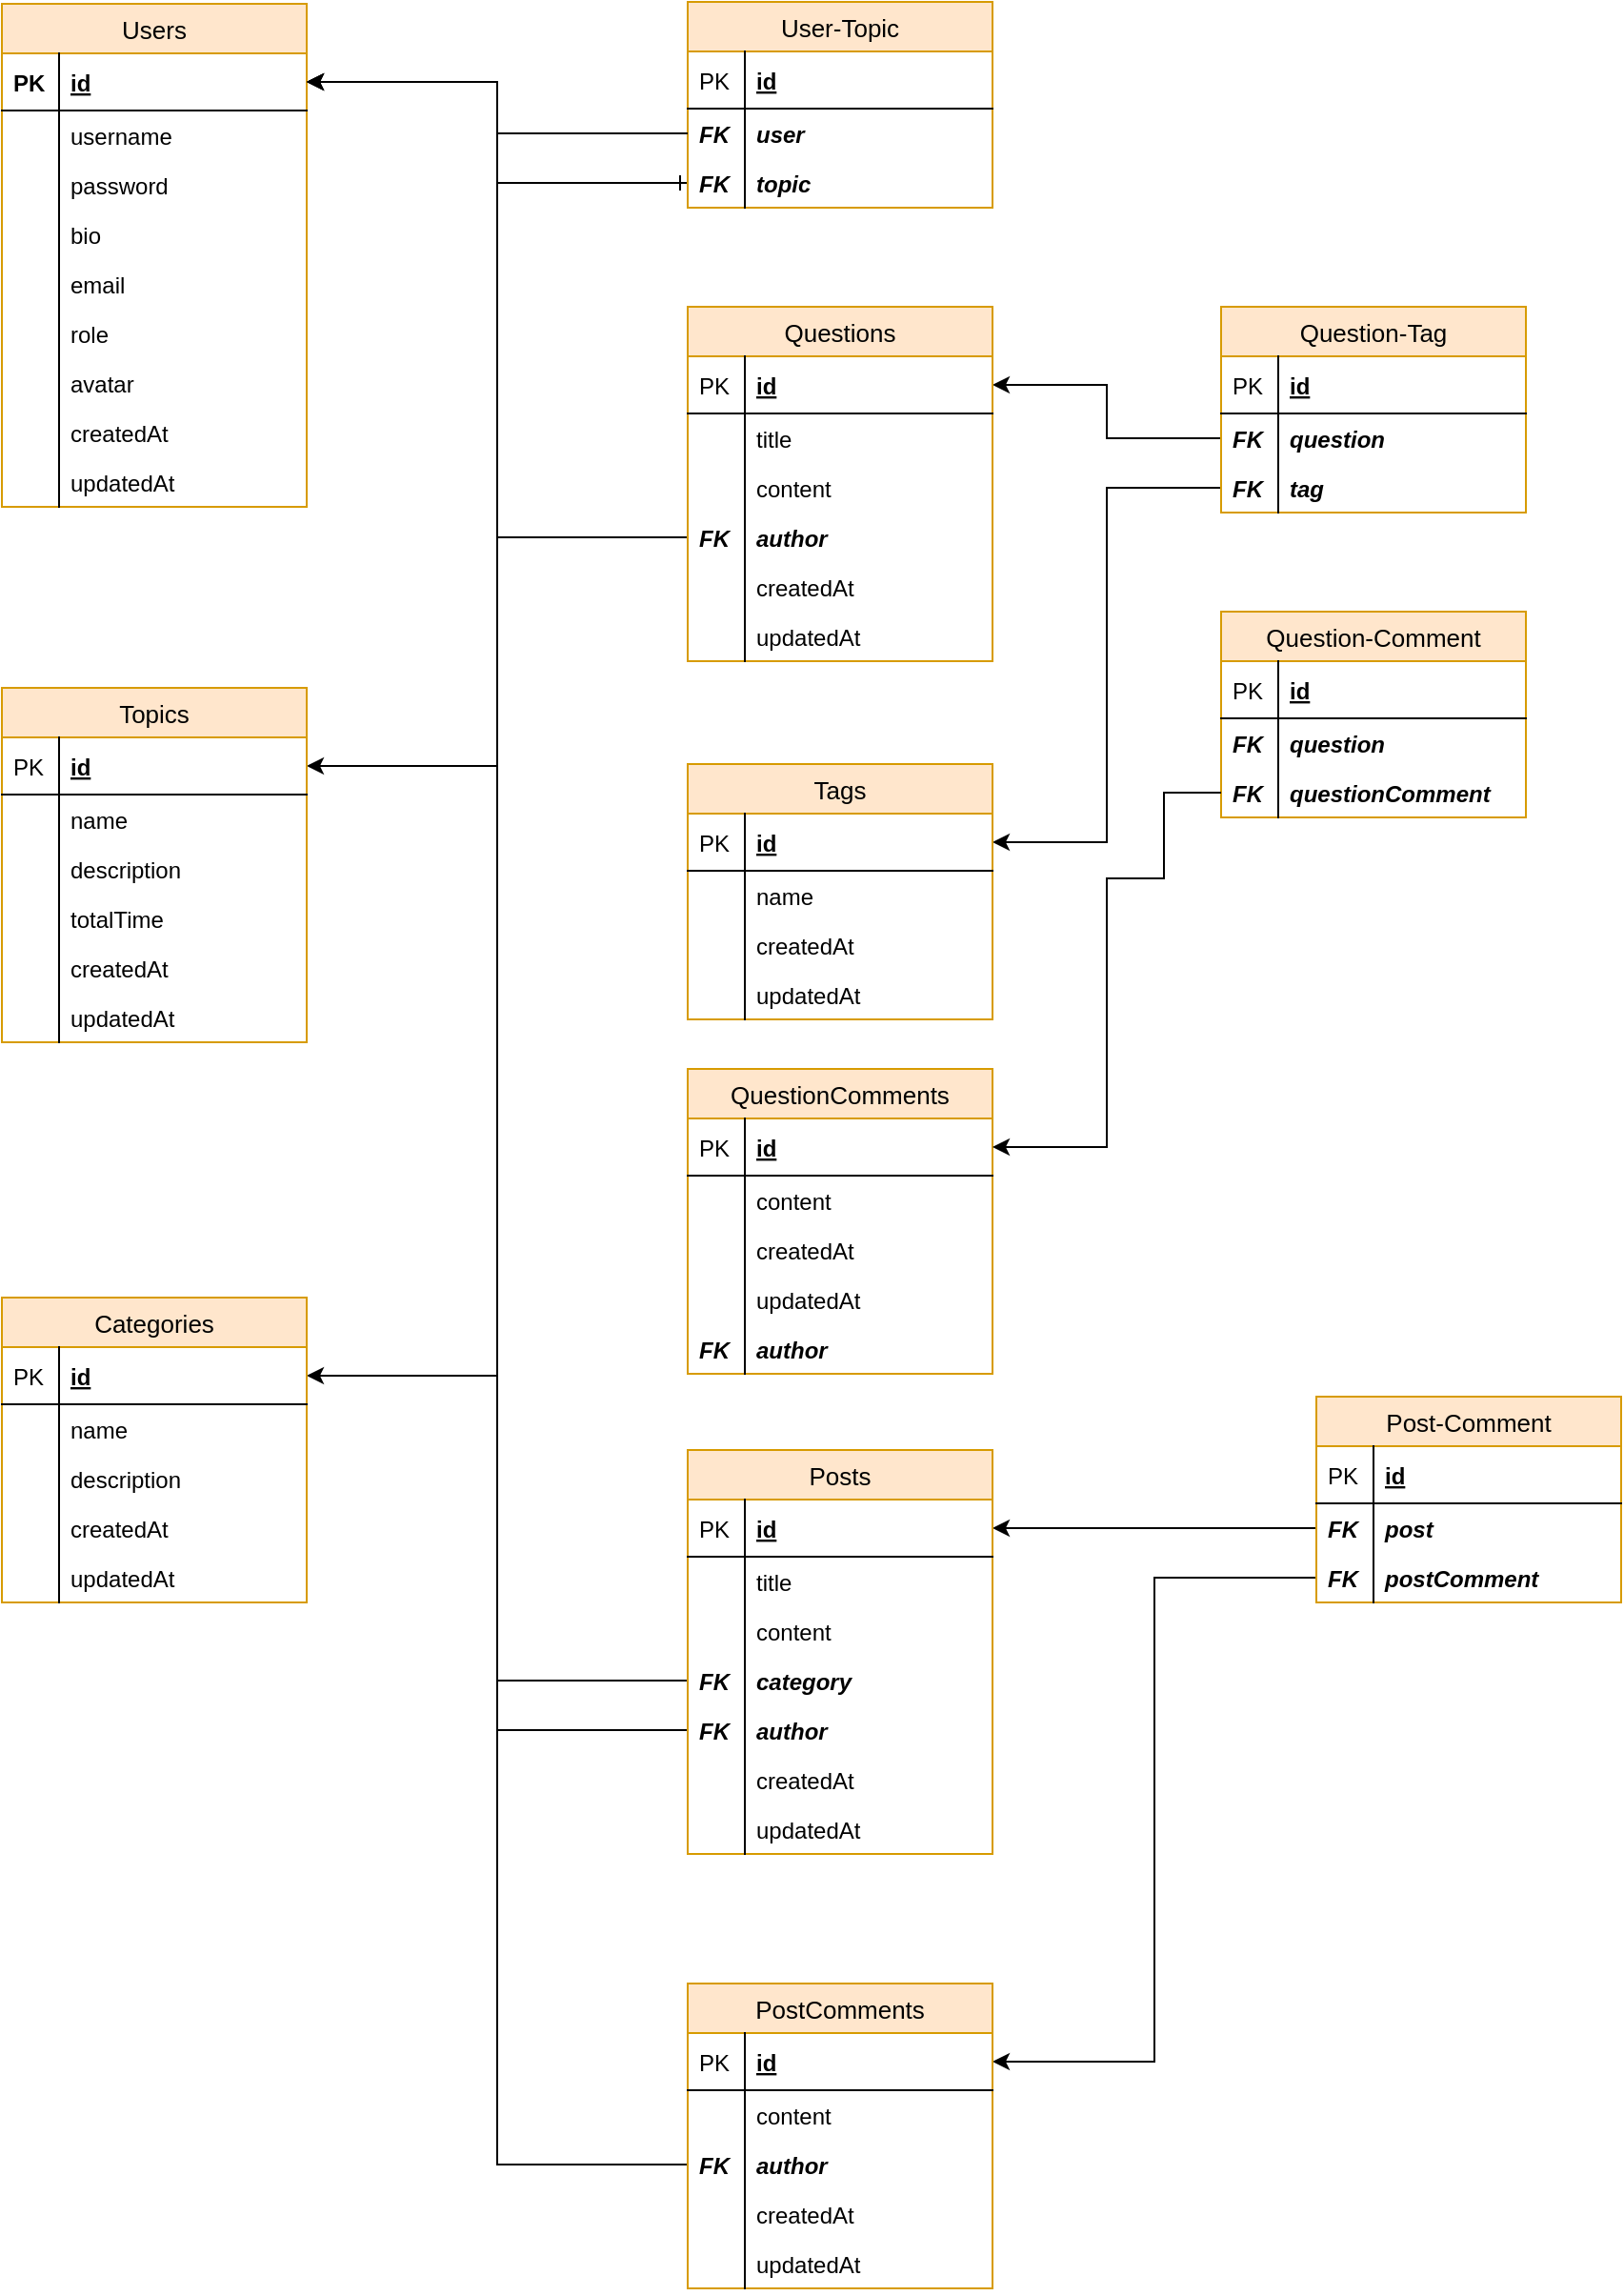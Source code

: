 <mxfile version="13.7.1" type="device" pages="2"><diagram id="k7X_0jr9s5-_rHmEL8JZ" name="design 1"><mxGraphModel dx="1102" dy="543" grid="1" gridSize="10" guides="1" tooltips="1" connect="1" arrows="1" fold="1" page="0" pageScale="1" pageWidth="827" pageHeight="1169" math="0" shadow="0"><root><mxCell id="0"/><mxCell id="1" parent="0"/><mxCell id="i79C2vZLlAsZAvBr1iYx-3" value="Users" style="swimlane;fontStyle=0;childLayout=stackLayout;horizontal=1;startSize=26;fillColor=#ffe6cc;horizontalStack=0;resizeParent=1;resizeParentMax=0;resizeLast=0;collapsible=1;marginBottom=0;swimlaneFillColor=#ffffff;align=center;strokeWidth=1;fontSize=13;strokeColor=#d79b00;" parent="1" vertex="1"><mxGeometry x="80" y="41" width="160" height="264" as="geometry"/></mxCell><mxCell id="i79C2vZLlAsZAvBr1iYx-4" value="id" style="shape=partialRectangle;top=0;left=0;right=0;bottom=1;align=left;verticalAlign=middle;fillColor=none;spacingLeft=34;spacingRight=4;overflow=hidden;rotatable=0;points=[[0,0.5],[1,0.5]];portConstraint=eastwest;dropTarget=0;fontStyle=5;" parent="i79C2vZLlAsZAvBr1iYx-3" vertex="1"><mxGeometry y="26" width="160" height="30" as="geometry"/></mxCell><mxCell id="i79C2vZLlAsZAvBr1iYx-5" value="PK" style="shape=partialRectangle;top=0;left=0;bottom=0;fillColor=none;align=left;verticalAlign=middle;spacingLeft=4;spacingRight=4;overflow=hidden;rotatable=0;points=[];portConstraint=eastwest;part=1;fontStyle=1" parent="i79C2vZLlAsZAvBr1iYx-4" vertex="1" connectable="0"><mxGeometry width="30" height="30" as="geometry"/></mxCell><mxCell id="i79C2vZLlAsZAvBr1iYx-6" value="username" style="shape=partialRectangle;top=0;left=0;right=0;bottom=0;align=left;verticalAlign=top;fillColor=none;spacingLeft=34;spacingRight=4;overflow=hidden;rotatable=0;points=[[0,0.5],[1,0.5]];portConstraint=eastwest;dropTarget=0;fontStyle=0" parent="i79C2vZLlAsZAvBr1iYx-3" vertex="1"><mxGeometry y="56" width="160" height="26" as="geometry"/></mxCell><mxCell id="i79C2vZLlAsZAvBr1iYx-7" value="" style="shape=partialRectangle;top=0;left=0;bottom=0;fillColor=none;align=left;verticalAlign=top;spacingLeft=4;spacingRight=4;overflow=hidden;rotatable=0;points=[];portConstraint=eastwest;part=1;fontStyle=2" parent="i79C2vZLlAsZAvBr1iYx-6" vertex="1" connectable="0"><mxGeometry width="30" height="26" as="geometry"/></mxCell><mxCell id="i79C2vZLlAsZAvBr1iYx-8" value="password" style="shape=partialRectangle;top=0;left=0;right=0;bottom=0;align=left;verticalAlign=top;fillColor=none;spacingLeft=34;spacingRight=4;overflow=hidden;rotatable=0;points=[[0,0.5],[1,0.5]];portConstraint=eastwest;dropTarget=0;" parent="i79C2vZLlAsZAvBr1iYx-3" vertex="1"><mxGeometry y="82" width="160" height="26" as="geometry"/></mxCell><mxCell id="i79C2vZLlAsZAvBr1iYx-9" value="" style="shape=partialRectangle;top=0;left=0;bottom=0;fillColor=none;align=left;verticalAlign=top;spacingLeft=4;spacingRight=4;overflow=hidden;rotatable=0;points=[];portConstraint=eastwest;part=1;" parent="i79C2vZLlAsZAvBr1iYx-8" vertex="1" connectable="0"><mxGeometry width="30" height="26" as="geometry"/></mxCell><mxCell id="i79C2vZLlAsZAvBr1iYx-10" value="bio" style="shape=partialRectangle;top=0;left=0;right=0;bottom=0;align=left;verticalAlign=top;fillColor=none;spacingLeft=34;spacingRight=4;overflow=hidden;rotatable=0;points=[[0,0.5],[1,0.5]];portConstraint=eastwest;dropTarget=0;" parent="i79C2vZLlAsZAvBr1iYx-3" vertex="1"><mxGeometry y="108" width="160" height="26" as="geometry"/></mxCell><mxCell id="i79C2vZLlAsZAvBr1iYx-11" value="" style="shape=partialRectangle;top=0;left=0;bottom=0;fillColor=none;align=left;verticalAlign=top;spacingLeft=4;spacingRight=4;overflow=hidden;rotatable=0;points=[];portConstraint=eastwest;part=1;" parent="i79C2vZLlAsZAvBr1iYx-10" vertex="1" connectable="0"><mxGeometry width="30" height="26" as="geometry"/></mxCell><mxCell id="i79C2vZLlAsZAvBr1iYx-64" value="email" style="shape=partialRectangle;top=0;left=0;right=0;bottom=0;align=left;verticalAlign=top;fillColor=none;spacingLeft=34;spacingRight=4;overflow=hidden;rotatable=0;points=[[0,0.5],[1,0.5]];portConstraint=eastwest;dropTarget=0;" parent="i79C2vZLlAsZAvBr1iYx-3" vertex="1"><mxGeometry y="134" width="160" height="26" as="geometry"/></mxCell><mxCell id="i79C2vZLlAsZAvBr1iYx-65" value="" style="shape=partialRectangle;top=0;left=0;bottom=0;fillColor=none;align=left;verticalAlign=top;spacingLeft=4;spacingRight=4;overflow=hidden;rotatable=0;points=[];portConstraint=eastwest;part=1;" parent="i79C2vZLlAsZAvBr1iYx-64" vertex="1" connectable="0"><mxGeometry width="30" height="26" as="geometry"/></mxCell><mxCell id="i79C2vZLlAsZAvBr1iYx-66" value="role" style="shape=partialRectangle;top=0;left=0;right=0;bottom=0;align=left;verticalAlign=top;fillColor=none;spacingLeft=34;spacingRight=4;overflow=hidden;rotatable=0;points=[[0,0.5],[1,0.5]];portConstraint=eastwest;dropTarget=0;" parent="i79C2vZLlAsZAvBr1iYx-3" vertex="1"><mxGeometry y="160" width="160" height="26" as="geometry"/></mxCell><mxCell id="i79C2vZLlAsZAvBr1iYx-67" value="" style="shape=partialRectangle;top=0;left=0;bottom=0;fillColor=none;align=left;verticalAlign=top;spacingLeft=4;spacingRight=4;overflow=hidden;rotatable=0;points=[];portConstraint=eastwest;part=1;" parent="i79C2vZLlAsZAvBr1iYx-66" vertex="1" connectable="0"><mxGeometry width="30" height="26" as="geometry"/></mxCell><mxCell id="i79C2vZLlAsZAvBr1iYx-68" value="avatar" style="shape=partialRectangle;top=0;left=0;right=0;bottom=0;align=left;verticalAlign=top;fillColor=none;spacingLeft=34;spacingRight=4;overflow=hidden;rotatable=0;points=[[0,0.5],[1,0.5]];portConstraint=eastwest;dropTarget=0;" parent="i79C2vZLlAsZAvBr1iYx-3" vertex="1"><mxGeometry y="186" width="160" height="26" as="geometry"/></mxCell><mxCell id="i79C2vZLlAsZAvBr1iYx-69" value="" style="shape=partialRectangle;top=0;left=0;bottom=0;fillColor=none;align=left;verticalAlign=top;spacingLeft=4;spacingRight=4;overflow=hidden;rotatable=0;points=[];portConstraint=eastwest;part=1;" parent="i79C2vZLlAsZAvBr1iYx-68" vertex="1" connectable="0"><mxGeometry width="30" height="26" as="geometry"/></mxCell><mxCell id="Ceaz-yethhxeuiIDkkgE-112" value="createdAt" style="shape=partialRectangle;top=0;left=0;right=0;bottom=0;align=left;verticalAlign=top;fillColor=none;spacingLeft=34;spacingRight=4;overflow=hidden;rotatable=0;points=[[0,0.5],[1,0.5]];portConstraint=eastwest;dropTarget=0;" vertex="1" parent="i79C2vZLlAsZAvBr1iYx-3"><mxGeometry y="212" width="160" height="26" as="geometry"/></mxCell><mxCell id="Ceaz-yethhxeuiIDkkgE-113" value="" style="shape=partialRectangle;top=0;left=0;bottom=0;fillColor=none;align=left;verticalAlign=top;spacingLeft=4;spacingRight=4;overflow=hidden;rotatable=0;points=[];portConstraint=eastwest;part=1;" vertex="1" connectable="0" parent="Ceaz-yethhxeuiIDkkgE-112"><mxGeometry width="30" height="26" as="geometry"/></mxCell><mxCell id="Ceaz-yethhxeuiIDkkgE-114" value="updatedAt" style="shape=partialRectangle;top=0;left=0;right=0;bottom=0;align=left;verticalAlign=top;fillColor=none;spacingLeft=34;spacingRight=4;overflow=hidden;rotatable=0;points=[[0,0.5],[1,0.5]];portConstraint=eastwest;dropTarget=0;" vertex="1" parent="i79C2vZLlAsZAvBr1iYx-3"><mxGeometry y="238" width="160" height="26" as="geometry"/></mxCell><mxCell id="Ceaz-yethhxeuiIDkkgE-115" value="" style="shape=partialRectangle;top=0;left=0;bottom=0;fillColor=none;align=left;verticalAlign=top;spacingLeft=4;spacingRight=4;overflow=hidden;rotatable=0;points=[];portConstraint=eastwest;part=1;" vertex="1" connectable="0" parent="Ceaz-yethhxeuiIDkkgE-114"><mxGeometry width="30" height="26" as="geometry"/></mxCell><mxCell id="i79C2vZLlAsZAvBr1iYx-132" style="edgeStyle=orthogonalEdgeStyle;rounded=0;orthogonalLoop=1;jettySize=auto;html=1;exitX=0;exitY=0.5;exitDx=0;exitDy=0;entryX=1;entryY=0.5;entryDx=0;entryDy=0;startArrow=ERone;startFill=0;" parent="1" source="i79C2vZLlAsZAvBr1iYx-126" target="i79C2vZLlAsZAvBr1iYx-111" edge="1"><mxGeometry relative="1" as="geometry"/></mxCell><mxCell id="i79C2vZLlAsZAvBr1iYx-121" value="User-Topic" style="swimlane;fontStyle=0;childLayout=stackLayout;horizontal=1;startSize=26;fillColor=#ffe6cc;horizontalStack=0;resizeParent=1;resizeParentMax=0;resizeLast=0;collapsible=1;marginBottom=0;swimlaneFillColor=#ffffff;align=center;strokeWidth=1;fontSize=13;strokeColor=#d79b00;" parent="1" vertex="1"><mxGeometry x="440" y="40" width="160" height="108" as="geometry"/></mxCell><mxCell id="i79C2vZLlAsZAvBr1iYx-122" value="id" style="shape=partialRectangle;top=0;left=0;right=0;bottom=1;align=left;verticalAlign=middle;fillColor=none;spacingLeft=34;spacingRight=4;overflow=hidden;rotatable=0;points=[[0,0.5],[1,0.5]];portConstraint=eastwest;dropTarget=0;fontStyle=5;" parent="i79C2vZLlAsZAvBr1iYx-121" vertex="1"><mxGeometry y="26" width="160" height="30" as="geometry"/></mxCell><mxCell id="i79C2vZLlAsZAvBr1iYx-123" value="PK" style="shape=partialRectangle;top=0;left=0;bottom=0;fillColor=none;align=left;verticalAlign=middle;spacingLeft=4;spacingRight=4;overflow=hidden;rotatable=0;points=[];portConstraint=eastwest;part=1;" parent="i79C2vZLlAsZAvBr1iYx-122" vertex="1" connectable="0"><mxGeometry width="30" height="30" as="geometry"/></mxCell><mxCell id="i79C2vZLlAsZAvBr1iYx-124" value="user" style="shape=partialRectangle;top=0;left=0;right=0;bottom=0;align=left;verticalAlign=top;fillColor=none;spacingLeft=34;spacingRight=4;overflow=hidden;rotatable=0;points=[[0,0.5],[1,0.5]];portConstraint=eastwest;dropTarget=0;fontStyle=3" parent="i79C2vZLlAsZAvBr1iYx-121" vertex="1"><mxGeometry y="56" width="160" height="26" as="geometry"/></mxCell><mxCell id="i79C2vZLlAsZAvBr1iYx-125" value="FK" style="shape=partialRectangle;top=0;left=0;bottom=0;fillColor=none;align=left;verticalAlign=top;spacingLeft=4;spacingRight=4;overflow=hidden;rotatable=0;points=[];portConstraint=eastwest;part=1;fontStyle=3" parent="i79C2vZLlAsZAvBr1iYx-124" vertex="1" connectable="0"><mxGeometry width="30" height="26" as="geometry"/></mxCell><mxCell id="i79C2vZLlAsZAvBr1iYx-126" value="topic" style="shape=partialRectangle;top=0;left=0;right=0;bottom=0;align=left;verticalAlign=top;fillColor=none;spacingLeft=34;spacingRight=4;overflow=hidden;rotatable=0;points=[[0,0.5],[1,0.5]];portConstraint=eastwest;dropTarget=0;fontStyle=3" parent="i79C2vZLlAsZAvBr1iYx-121" vertex="1"><mxGeometry y="82" width="160" height="26" as="geometry"/></mxCell><mxCell id="i79C2vZLlAsZAvBr1iYx-127" value="FK" style="shape=partialRectangle;top=0;left=0;bottom=0;fillColor=none;align=left;verticalAlign=top;spacingLeft=4;spacingRight=4;overflow=hidden;rotatable=0;points=[];portConstraint=eastwest;part=1;fontStyle=3" parent="i79C2vZLlAsZAvBr1iYx-126" vertex="1" connectable="0"><mxGeometry width="30" height="26" as="geometry"/></mxCell><mxCell id="Ceaz-yethhxeuiIDkkgE-8" style="edgeStyle=orthogonalEdgeStyle;rounded=0;orthogonalLoop=1;jettySize=auto;html=1;exitX=0;exitY=0.5;exitDx=0;exitDy=0;entryX=1;entryY=0.5;entryDx=0;entryDy=0;" edge="1" parent="1" source="i79C2vZLlAsZAvBr1iYx-124" target="i79C2vZLlAsZAvBr1iYx-4"><mxGeometry relative="1" as="geometry"/></mxCell><mxCell id="Ceaz-yethhxeuiIDkkgE-18" style="edgeStyle=orthogonalEdgeStyle;rounded=0;orthogonalLoop=1;jettySize=auto;html=1;exitX=0;exitY=0.5;exitDx=0;exitDy=0;entryX=1;entryY=0.5;entryDx=0;entryDy=0;" edge="1" parent="1" source="Ceaz-yethhxeuiIDkkgE-16" target="i79C2vZLlAsZAvBr1iYx-4"><mxGeometry relative="1" as="geometry"/></mxCell><mxCell id="Ceaz-yethhxeuiIDkkgE-41" style="edgeStyle=orthogonalEdgeStyle;rounded=0;orthogonalLoop=1;jettySize=auto;html=1;exitX=0;exitY=0.5;exitDx=0;exitDy=0;entryX=1;entryY=0.5;entryDx=0;entryDy=0;" edge="1" parent="1" source="Ceaz-yethhxeuiIDkkgE-35" target="Ceaz-yethhxeuiIDkkgE-10"><mxGeometry relative="1" as="geometry"/></mxCell><mxCell id="Ceaz-yethhxeuiIDkkgE-42" style="edgeStyle=orthogonalEdgeStyle;rounded=0;orthogonalLoop=1;jettySize=auto;html=1;exitX=0;exitY=0.5;exitDx=0;exitDy=0;entryX=1;entryY=0.5;entryDx=0;entryDy=0;" edge="1" parent="1" source="Ceaz-yethhxeuiIDkkgE-37" target="Ceaz-yethhxeuiIDkkgE-24"><mxGeometry relative="1" as="geometry"/></mxCell><mxCell id="Ceaz-yethhxeuiIDkkgE-63" style="edgeStyle=orthogonalEdgeStyle;rounded=0;orthogonalLoop=1;jettySize=auto;html=1;exitX=0;exitY=0.5;exitDx=0;exitDy=0;entryX=1;entryY=0.5;entryDx=0;entryDy=0;" edge="1" parent="1" source="Ceaz-yethhxeuiIDkkgE-61" target="Ceaz-yethhxeuiIDkkgE-53"><mxGeometry relative="1" as="geometry"/></mxCell><mxCell id="Ceaz-yethhxeuiIDkkgE-64" style="edgeStyle=orthogonalEdgeStyle;rounded=0;orthogonalLoop=1;jettySize=auto;html=1;exitX=0;exitY=0.5;exitDx=0;exitDy=0;entryX=1;entryY=0.5;entryDx=0;entryDy=0;" edge="1" parent="1" source="Ceaz-yethhxeuiIDkkgE-50" target="i79C2vZLlAsZAvBr1iYx-4"><mxGeometry relative="1" as="geometry"/></mxCell><mxCell id="Ceaz-yethhxeuiIDkkgE-76" style="edgeStyle=orthogonalEdgeStyle;rounded=0;orthogonalLoop=1;jettySize=auto;html=1;exitX=0;exitY=0.5;exitDx=0;exitDy=0;entryX=1;entryY=0.5;entryDx=0;entryDy=0;" edge="1" parent="1" source="Ceaz-yethhxeuiIDkkgE-74" target="i79C2vZLlAsZAvBr1iYx-4"><mxGeometry relative="1" as="geometry"><Array as="points"><mxPoint x="340" y="1175"/><mxPoint x="340" y="82"/></Array></mxGeometry></mxCell><mxCell id="Ceaz-yethhxeuiIDkkgE-86" style="edgeStyle=orthogonalEdgeStyle;rounded=0;orthogonalLoop=1;jettySize=auto;html=1;exitX=0;exitY=0.5;exitDx=0;exitDy=0;entryX=1;entryY=0.5;entryDx=0;entryDy=0;" edge="1" parent="1" source="Ceaz-yethhxeuiIDkkgE-84" target="Ceaz-yethhxeuiIDkkgE-44"><mxGeometry relative="1" as="geometry"/></mxCell><mxCell id="Ceaz-yethhxeuiIDkkgE-87" style="edgeStyle=orthogonalEdgeStyle;rounded=0;orthogonalLoop=1;jettySize=auto;html=1;exitX=0;exitY=0.5;exitDx=0;exitDy=0;entryX=1;entryY=0.5;entryDx=0;entryDy=0;" edge="1" parent="1" source="Ceaz-yethhxeuiIDkkgE-82" target="Ceaz-yethhxeuiIDkkgE-66"><mxGeometry relative="1" as="geometry"/></mxCell><mxCell id="Ceaz-yethhxeuiIDkkgE-9" value="Questions" style="swimlane;fontStyle=0;childLayout=stackLayout;horizontal=1;startSize=26;fillColor=#ffe6cc;horizontalStack=0;resizeParent=1;resizeParentMax=0;resizeLast=0;collapsible=1;marginBottom=0;swimlaneFillColor=#ffffff;align=center;strokeWidth=1;fontSize=13;strokeColor=#d79b00;" vertex="1" parent="1"><mxGeometry x="440" y="200" width="160" height="186" as="geometry"/></mxCell><mxCell id="Ceaz-yethhxeuiIDkkgE-10" value="id" style="shape=partialRectangle;top=0;left=0;right=0;bottom=1;align=left;verticalAlign=middle;fillColor=none;spacingLeft=34;spacingRight=4;overflow=hidden;rotatable=0;points=[[0,0.5],[1,0.5]];portConstraint=eastwest;dropTarget=0;fontStyle=5;" vertex="1" parent="Ceaz-yethhxeuiIDkkgE-9"><mxGeometry y="26" width="160" height="30" as="geometry"/></mxCell><mxCell id="Ceaz-yethhxeuiIDkkgE-11" value="PK" style="shape=partialRectangle;top=0;left=0;bottom=0;fillColor=none;align=left;verticalAlign=middle;spacingLeft=4;spacingRight=4;overflow=hidden;rotatable=0;points=[];portConstraint=eastwest;part=1;" vertex="1" connectable="0" parent="Ceaz-yethhxeuiIDkkgE-10"><mxGeometry width="30" height="30" as="geometry"/></mxCell><mxCell id="Ceaz-yethhxeuiIDkkgE-12" value="title" style="shape=partialRectangle;top=0;left=0;right=0;bottom=0;align=left;verticalAlign=top;fillColor=none;spacingLeft=34;spacingRight=4;overflow=hidden;rotatable=0;points=[[0,0.5],[1,0.5]];portConstraint=eastwest;dropTarget=0;" vertex="1" parent="Ceaz-yethhxeuiIDkkgE-9"><mxGeometry y="56" width="160" height="26" as="geometry"/></mxCell><mxCell id="Ceaz-yethhxeuiIDkkgE-13" value="" style="shape=partialRectangle;top=0;left=0;bottom=0;fillColor=none;align=left;verticalAlign=top;spacingLeft=4;spacingRight=4;overflow=hidden;rotatable=0;points=[];portConstraint=eastwest;part=1;" vertex="1" connectable="0" parent="Ceaz-yethhxeuiIDkkgE-12"><mxGeometry width="30" height="26" as="geometry"/></mxCell><mxCell id="Ceaz-yethhxeuiIDkkgE-14" value="content" style="shape=partialRectangle;top=0;left=0;right=0;bottom=0;align=left;verticalAlign=top;fillColor=none;spacingLeft=34;spacingRight=4;overflow=hidden;rotatable=0;points=[[0,0.5],[1,0.5]];portConstraint=eastwest;dropTarget=0;" vertex="1" parent="Ceaz-yethhxeuiIDkkgE-9"><mxGeometry y="82" width="160" height="26" as="geometry"/></mxCell><mxCell id="Ceaz-yethhxeuiIDkkgE-15" value="" style="shape=partialRectangle;top=0;left=0;bottom=0;fillColor=none;align=left;verticalAlign=top;spacingLeft=4;spacingRight=4;overflow=hidden;rotatable=0;points=[];portConstraint=eastwest;part=1;" vertex="1" connectable="0" parent="Ceaz-yethhxeuiIDkkgE-14"><mxGeometry width="30" height="26" as="geometry"/></mxCell><mxCell id="Ceaz-yethhxeuiIDkkgE-16" value="author" style="shape=partialRectangle;top=0;left=0;right=0;bottom=0;align=left;verticalAlign=top;fillColor=none;spacingLeft=34;spacingRight=4;overflow=hidden;rotatable=0;points=[[0,0.5],[1,0.5]];portConstraint=eastwest;dropTarget=0;fontStyle=3" vertex="1" parent="Ceaz-yethhxeuiIDkkgE-9"><mxGeometry y="108" width="160" height="26" as="geometry"/></mxCell><mxCell id="Ceaz-yethhxeuiIDkkgE-17" value="FK" style="shape=partialRectangle;top=0;left=0;bottom=0;fillColor=none;align=left;verticalAlign=top;spacingLeft=4;spacingRight=4;overflow=hidden;rotatable=0;points=[];portConstraint=eastwest;part=1;fontStyle=3" vertex="1" connectable="0" parent="Ceaz-yethhxeuiIDkkgE-16"><mxGeometry width="30" height="26" as="geometry"/></mxCell><mxCell id="Ceaz-yethhxeuiIDkkgE-88" value="createdAt" style="shape=partialRectangle;top=0;left=0;right=0;bottom=0;align=left;verticalAlign=top;fillColor=none;spacingLeft=34;spacingRight=4;overflow=hidden;rotatable=0;points=[[0,0.5],[1,0.5]];portConstraint=eastwest;dropTarget=0;" vertex="1" parent="Ceaz-yethhxeuiIDkkgE-9"><mxGeometry y="134" width="160" height="26" as="geometry"/></mxCell><mxCell id="Ceaz-yethhxeuiIDkkgE-89" value="" style="shape=partialRectangle;top=0;left=0;bottom=0;fillColor=none;align=left;verticalAlign=top;spacingLeft=4;spacingRight=4;overflow=hidden;rotatable=0;points=[];portConstraint=eastwest;part=1;" vertex="1" connectable="0" parent="Ceaz-yethhxeuiIDkkgE-88"><mxGeometry width="30" height="26" as="geometry"/></mxCell><mxCell id="Ceaz-yethhxeuiIDkkgE-90" value="updatedAt" style="shape=partialRectangle;top=0;left=0;right=0;bottom=0;align=left;verticalAlign=top;fillColor=none;spacingLeft=34;spacingRight=4;overflow=hidden;rotatable=0;points=[[0,0.5],[1,0.5]];portConstraint=eastwest;dropTarget=0;" vertex="1" parent="Ceaz-yethhxeuiIDkkgE-9"><mxGeometry y="160" width="160" height="26" as="geometry"/></mxCell><mxCell id="Ceaz-yethhxeuiIDkkgE-91" value="" style="shape=partialRectangle;top=0;left=0;bottom=0;fillColor=none;align=left;verticalAlign=top;spacingLeft=4;spacingRight=4;overflow=hidden;rotatable=0;points=[];portConstraint=eastwest;part=1;" vertex="1" connectable="0" parent="Ceaz-yethhxeuiIDkkgE-90"><mxGeometry width="30" height="26" as="geometry"/></mxCell><mxCell id="Ceaz-yethhxeuiIDkkgE-32" value="Question-Tag" style="swimlane;fontStyle=0;childLayout=stackLayout;horizontal=1;startSize=26;fillColor=#ffe6cc;horizontalStack=0;resizeParent=1;resizeParentMax=0;resizeLast=0;collapsible=1;marginBottom=0;swimlaneFillColor=#ffffff;align=center;strokeWidth=1;fontSize=13;strokeColor=#d79b00;" vertex="1" parent="1"><mxGeometry x="720" y="200" width="160" height="108" as="geometry"/></mxCell><mxCell id="Ceaz-yethhxeuiIDkkgE-33" value="id" style="shape=partialRectangle;top=0;left=0;right=0;bottom=1;align=left;verticalAlign=middle;fillColor=none;spacingLeft=34;spacingRight=4;overflow=hidden;rotatable=0;points=[[0,0.5],[1,0.5]];portConstraint=eastwest;dropTarget=0;fontStyle=5;" vertex="1" parent="Ceaz-yethhxeuiIDkkgE-32"><mxGeometry y="26" width="160" height="30" as="geometry"/></mxCell><mxCell id="Ceaz-yethhxeuiIDkkgE-34" value="PK" style="shape=partialRectangle;top=0;left=0;bottom=0;fillColor=none;align=left;verticalAlign=middle;spacingLeft=4;spacingRight=4;overflow=hidden;rotatable=0;points=[];portConstraint=eastwest;part=1;" vertex="1" connectable="0" parent="Ceaz-yethhxeuiIDkkgE-33"><mxGeometry width="30" height="30" as="geometry"/></mxCell><mxCell id="Ceaz-yethhxeuiIDkkgE-35" value="question" style="shape=partialRectangle;top=0;left=0;right=0;bottom=0;align=left;verticalAlign=top;fillColor=none;spacingLeft=34;spacingRight=4;overflow=hidden;rotatable=0;points=[[0,0.5],[1,0.5]];portConstraint=eastwest;dropTarget=0;fontStyle=3" vertex="1" parent="Ceaz-yethhxeuiIDkkgE-32"><mxGeometry y="56" width="160" height="26" as="geometry"/></mxCell><mxCell id="Ceaz-yethhxeuiIDkkgE-36" value="FK" style="shape=partialRectangle;top=0;left=0;bottom=0;fillColor=none;align=left;verticalAlign=top;spacingLeft=4;spacingRight=4;overflow=hidden;rotatable=0;points=[];portConstraint=eastwest;part=1;fontStyle=3" vertex="1" connectable="0" parent="Ceaz-yethhxeuiIDkkgE-35"><mxGeometry width="30" height="26" as="geometry"/></mxCell><mxCell id="Ceaz-yethhxeuiIDkkgE-37" value="tag" style="shape=partialRectangle;top=0;left=0;right=0;bottom=0;align=left;verticalAlign=top;fillColor=none;spacingLeft=34;spacingRight=4;overflow=hidden;rotatable=0;points=[[0,0.5],[1,0.5]];portConstraint=eastwest;dropTarget=0;fontStyle=3" vertex="1" parent="Ceaz-yethhxeuiIDkkgE-32"><mxGeometry y="82" width="160" height="26" as="geometry"/></mxCell><mxCell id="Ceaz-yethhxeuiIDkkgE-38" value="FK" style="shape=partialRectangle;top=0;left=0;bottom=0;fillColor=none;align=left;verticalAlign=top;spacingLeft=4;spacingRight=4;overflow=hidden;rotatable=0;points=[];portConstraint=eastwest;part=1;fontStyle=3" vertex="1" connectable="0" parent="Ceaz-yethhxeuiIDkkgE-37"><mxGeometry width="30" height="26" as="geometry"/></mxCell><mxCell id="Ceaz-yethhxeuiIDkkgE-52" value="Categories" style="swimlane;fontStyle=0;childLayout=stackLayout;horizontal=1;startSize=26;fillColor=#ffe6cc;horizontalStack=0;resizeParent=1;resizeParentMax=0;resizeLast=0;collapsible=1;marginBottom=0;swimlaneFillColor=#ffffff;align=center;strokeWidth=1;fontSize=13;strokeColor=#d79b00;" vertex="1" parent="1"><mxGeometry x="80" y="720" width="160" height="160" as="geometry"/></mxCell><mxCell id="Ceaz-yethhxeuiIDkkgE-53" value="id" style="shape=partialRectangle;top=0;left=0;right=0;bottom=1;align=left;verticalAlign=middle;fillColor=none;spacingLeft=34;spacingRight=4;overflow=hidden;rotatable=0;points=[[0,0.5],[1,0.5]];portConstraint=eastwest;dropTarget=0;fontStyle=5;" vertex="1" parent="Ceaz-yethhxeuiIDkkgE-52"><mxGeometry y="26" width="160" height="30" as="geometry"/></mxCell><mxCell id="Ceaz-yethhxeuiIDkkgE-54" value="PK" style="shape=partialRectangle;top=0;left=0;bottom=0;fillColor=none;align=left;verticalAlign=middle;spacingLeft=4;spacingRight=4;overflow=hidden;rotatable=0;points=[];portConstraint=eastwest;part=1;" vertex="1" connectable="0" parent="Ceaz-yethhxeuiIDkkgE-53"><mxGeometry width="30" height="30" as="geometry"/></mxCell><mxCell id="Ceaz-yethhxeuiIDkkgE-55" value="name" style="shape=partialRectangle;top=0;left=0;right=0;bottom=0;align=left;verticalAlign=top;fillColor=none;spacingLeft=34;spacingRight=4;overflow=hidden;rotatable=0;points=[[0,0.5],[1,0.5]];portConstraint=eastwest;dropTarget=0;" vertex="1" parent="Ceaz-yethhxeuiIDkkgE-52"><mxGeometry y="56" width="160" height="26" as="geometry"/></mxCell><mxCell id="Ceaz-yethhxeuiIDkkgE-56" value="" style="shape=partialRectangle;top=0;left=0;bottom=0;fillColor=none;align=left;verticalAlign=top;spacingLeft=4;spacingRight=4;overflow=hidden;rotatable=0;points=[];portConstraint=eastwest;part=1;" vertex="1" connectable="0" parent="Ceaz-yethhxeuiIDkkgE-55"><mxGeometry width="30" height="26" as="geometry"/></mxCell><mxCell id="Ceaz-yethhxeuiIDkkgE-57" value="description" style="shape=partialRectangle;top=0;left=0;right=0;bottom=0;align=left;verticalAlign=top;fillColor=none;spacingLeft=34;spacingRight=4;overflow=hidden;rotatable=0;points=[[0,0.5],[1,0.5]];portConstraint=eastwest;dropTarget=0;" vertex="1" parent="Ceaz-yethhxeuiIDkkgE-52"><mxGeometry y="82" width="160" height="26" as="geometry"/></mxCell><mxCell id="Ceaz-yethhxeuiIDkkgE-58" value="" style="shape=partialRectangle;top=0;left=0;bottom=0;fillColor=none;align=left;verticalAlign=top;spacingLeft=4;spacingRight=4;overflow=hidden;rotatable=0;points=[];portConstraint=eastwest;part=1;" vertex="1" connectable="0" parent="Ceaz-yethhxeuiIDkkgE-57"><mxGeometry width="30" height="26" as="geometry"/></mxCell><mxCell id="Ceaz-yethhxeuiIDkkgE-96" value="createdAt" style="shape=partialRectangle;top=0;left=0;right=0;bottom=0;align=left;verticalAlign=top;fillColor=none;spacingLeft=34;spacingRight=4;overflow=hidden;rotatable=0;points=[[0,0.5],[1,0.5]];portConstraint=eastwest;dropTarget=0;" vertex="1" parent="Ceaz-yethhxeuiIDkkgE-52"><mxGeometry y="108" width="160" height="26" as="geometry"/></mxCell><mxCell id="Ceaz-yethhxeuiIDkkgE-97" value="" style="shape=partialRectangle;top=0;left=0;bottom=0;fillColor=none;align=left;verticalAlign=top;spacingLeft=4;spacingRight=4;overflow=hidden;rotatable=0;points=[];portConstraint=eastwest;part=1;" vertex="1" connectable="0" parent="Ceaz-yethhxeuiIDkkgE-96"><mxGeometry width="30" height="26" as="geometry"/></mxCell><mxCell id="Ceaz-yethhxeuiIDkkgE-98" value="updatedAt" style="shape=partialRectangle;top=0;left=0;right=0;bottom=0;align=left;verticalAlign=top;fillColor=none;spacingLeft=34;spacingRight=4;overflow=hidden;rotatable=0;points=[[0,0.5],[1,0.5]];portConstraint=eastwest;dropTarget=0;" vertex="1" parent="Ceaz-yethhxeuiIDkkgE-52"><mxGeometry y="134" width="160" height="26" as="geometry"/></mxCell><mxCell id="Ceaz-yethhxeuiIDkkgE-99" value="" style="shape=partialRectangle;top=0;left=0;bottom=0;fillColor=none;align=left;verticalAlign=top;spacingLeft=4;spacingRight=4;overflow=hidden;rotatable=0;points=[];portConstraint=eastwest;part=1;" vertex="1" connectable="0" parent="Ceaz-yethhxeuiIDkkgE-98"><mxGeometry width="30" height="26" as="geometry"/></mxCell><mxCell id="i79C2vZLlAsZAvBr1iYx-110" value="Topics" style="swimlane;fontStyle=0;childLayout=stackLayout;horizontal=1;startSize=26;fillColor=#ffe6cc;horizontalStack=0;resizeParent=1;resizeParentMax=0;resizeLast=0;collapsible=1;marginBottom=0;swimlaneFillColor=#ffffff;align=center;strokeWidth=1;fontSize=13;strokeColor=#d79b00;" parent="1" vertex="1"><mxGeometry x="80" y="400" width="160" height="186" as="geometry"/></mxCell><mxCell id="i79C2vZLlAsZAvBr1iYx-111" value="id" style="shape=partialRectangle;top=0;left=0;right=0;bottom=1;align=left;verticalAlign=middle;fillColor=none;spacingLeft=34;spacingRight=4;overflow=hidden;rotatable=0;points=[[0,0.5],[1,0.5]];portConstraint=eastwest;dropTarget=0;fontStyle=5;" parent="i79C2vZLlAsZAvBr1iYx-110" vertex="1"><mxGeometry y="26" width="160" height="30" as="geometry"/></mxCell><mxCell id="i79C2vZLlAsZAvBr1iYx-112" value="PK" style="shape=partialRectangle;top=0;left=0;bottom=0;fillColor=none;align=left;verticalAlign=middle;spacingLeft=4;spacingRight=4;overflow=hidden;rotatable=0;points=[];portConstraint=eastwest;part=1;" parent="i79C2vZLlAsZAvBr1iYx-111" vertex="1" connectable="0"><mxGeometry width="30" height="30" as="geometry"/></mxCell><mxCell id="i79C2vZLlAsZAvBr1iYx-113" value="name" style="shape=partialRectangle;top=0;left=0;right=0;bottom=0;align=left;verticalAlign=top;fillColor=none;spacingLeft=34;spacingRight=4;overflow=hidden;rotatable=0;points=[[0,0.5],[1,0.5]];portConstraint=eastwest;dropTarget=0;" parent="i79C2vZLlAsZAvBr1iYx-110" vertex="1"><mxGeometry y="56" width="160" height="26" as="geometry"/></mxCell><mxCell id="i79C2vZLlAsZAvBr1iYx-114" value="" style="shape=partialRectangle;top=0;left=0;bottom=0;fillColor=none;align=left;verticalAlign=top;spacingLeft=4;spacingRight=4;overflow=hidden;rotatable=0;points=[];portConstraint=eastwest;part=1;" parent="i79C2vZLlAsZAvBr1iYx-113" vertex="1" connectable="0"><mxGeometry width="30" height="26" as="geometry"/></mxCell><mxCell id="i79C2vZLlAsZAvBr1iYx-115" value="description" style="shape=partialRectangle;top=0;left=0;right=0;bottom=0;align=left;verticalAlign=top;fillColor=none;spacingLeft=34;spacingRight=4;overflow=hidden;rotatable=0;points=[[0,0.5],[1,0.5]];portConstraint=eastwest;dropTarget=0;" parent="i79C2vZLlAsZAvBr1iYx-110" vertex="1"><mxGeometry y="82" width="160" height="26" as="geometry"/></mxCell><mxCell id="i79C2vZLlAsZAvBr1iYx-116" value="" style="shape=partialRectangle;top=0;left=0;bottom=0;fillColor=none;align=left;verticalAlign=top;spacingLeft=4;spacingRight=4;overflow=hidden;rotatable=0;points=[];portConstraint=eastwest;part=1;" parent="i79C2vZLlAsZAvBr1iYx-115" vertex="1" connectable="0"><mxGeometry width="30" height="26" as="geometry"/></mxCell><mxCell id="i79C2vZLlAsZAvBr1iYx-119" value="totalTime" style="shape=partialRectangle;top=0;left=0;right=0;bottom=0;align=left;verticalAlign=top;fillColor=none;spacingLeft=34;spacingRight=4;overflow=hidden;rotatable=0;points=[[0,0.5],[1,0.5]];portConstraint=eastwest;dropTarget=0;" parent="i79C2vZLlAsZAvBr1iYx-110" vertex="1"><mxGeometry y="108" width="160" height="26" as="geometry"/></mxCell><mxCell id="i79C2vZLlAsZAvBr1iYx-120" value="" style="shape=partialRectangle;top=0;left=0;bottom=0;fillColor=none;align=left;verticalAlign=top;spacingLeft=4;spacingRight=4;overflow=hidden;rotatable=0;points=[];portConstraint=eastwest;part=1;" parent="i79C2vZLlAsZAvBr1iYx-119" vertex="1" connectable="0"><mxGeometry width="30" height="26" as="geometry"/></mxCell><mxCell id="Ceaz-yethhxeuiIDkkgE-92" value="createdAt" style="shape=partialRectangle;top=0;left=0;right=0;bottom=0;align=left;verticalAlign=top;fillColor=none;spacingLeft=34;spacingRight=4;overflow=hidden;rotatable=0;points=[[0,0.5],[1,0.5]];portConstraint=eastwest;dropTarget=0;" vertex="1" parent="i79C2vZLlAsZAvBr1iYx-110"><mxGeometry y="134" width="160" height="26" as="geometry"/></mxCell><mxCell id="Ceaz-yethhxeuiIDkkgE-93" value="" style="shape=partialRectangle;top=0;left=0;bottom=0;fillColor=none;align=left;verticalAlign=top;spacingLeft=4;spacingRight=4;overflow=hidden;rotatable=0;points=[];portConstraint=eastwest;part=1;" vertex="1" connectable="0" parent="Ceaz-yethhxeuiIDkkgE-92"><mxGeometry width="30" height="26" as="geometry"/></mxCell><mxCell id="Ceaz-yethhxeuiIDkkgE-94" value="updatedAt" style="shape=partialRectangle;top=0;left=0;right=0;bottom=0;align=left;verticalAlign=top;fillColor=none;spacingLeft=34;spacingRight=4;overflow=hidden;rotatable=0;points=[[0,0.5],[1,0.5]];portConstraint=eastwest;dropTarget=0;" vertex="1" parent="i79C2vZLlAsZAvBr1iYx-110"><mxGeometry y="160" width="160" height="26" as="geometry"/></mxCell><mxCell id="Ceaz-yethhxeuiIDkkgE-95" value="" style="shape=partialRectangle;top=0;left=0;bottom=0;fillColor=none;align=left;verticalAlign=top;spacingLeft=4;spacingRight=4;overflow=hidden;rotatable=0;points=[];portConstraint=eastwest;part=1;" vertex="1" connectable="0" parent="Ceaz-yethhxeuiIDkkgE-94"><mxGeometry width="30" height="26" as="geometry"/></mxCell><mxCell id="Ceaz-yethhxeuiIDkkgE-23" value="Tags" style="swimlane;fontStyle=0;childLayout=stackLayout;horizontal=1;startSize=26;fillColor=#ffe6cc;horizontalStack=0;resizeParent=1;resizeParentMax=0;resizeLast=0;collapsible=1;marginBottom=0;swimlaneFillColor=#ffffff;align=center;strokeWidth=1;fontSize=13;strokeColor=#d79b00;" vertex="1" parent="1"><mxGeometry x="440" y="440" width="160" height="134" as="geometry"/></mxCell><mxCell id="Ceaz-yethhxeuiIDkkgE-24" value="id" style="shape=partialRectangle;top=0;left=0;right=0;bottom=1;align=left;verticalAlign=middle;fillColor=none;spacingLeft=34;spacingRight=4;overflow=hidden;rotatable=0;points=[[0,0.5],[1,0.5]];portConstraint=eastwest;dropTarget=0;fontStyle=5;" vertex="1" parent="Ceaz-yethhxeuiIDkkgE-23"><mxGeometry y="26" width="160" height="30" as="geometry"/></mxCell><mxCell id="Ceaz-yethhxeuiIDkkgE-25" value="PK" style="shape=partialRectangle;top=0;left=0;bottom=0;fillColor=none;align=left;verticalAlign=middle;spacingLeft=4;spacingRight=4;overflow=hidden;rotatable=0;points=[];portConstraint=eastwest;part=1;" vertex="1" connectable="0" parent="Ceaz-yethhxeuiIDkkgE-24"><mxGeometry width="30" height="30" as="geometry"/></mxCell><mxCell id="Ceaz-yethhxeuiIDkkgE-26" value="name" style="shape=partialRectangle;top=0;left=0;right=0;bottom=0;align=left;verticalAlign=top;fillColor=none;spacingLeft=34;spacingRight=4;overflow=hidden;rotatable=0;points=[[0,0.5],[1,0.5]];portConstraint=eastwest;dropTarget=0;" vertex="1" parent="Ceaz-yethhxeuiIDkkgE-23"><mxGeometry y="56" width="160" height="26" as="geometry"/></mxCell><mxCell id="Ceaz-yethhxeuiIDkkgE-27" value="" style="shape=partialRectangle;top=0;left=0;bottom=0;fillColor=none;align=left;verticalAlign=top;spacingLeft=4;spacingRight=4;overflow=hidden;rotatable=0;points=[];portConstraint=eastwest;part=1;" vertex="1" connectable="0" parent="Ceaz-yethhxeuiIDkkgE-26"><mxGeometry width="30" height="26" as="geometry"/></mxCell><mxCell id="Ceaz-yethhxeuiIDkkgE-100" value="createdAt" style="shape=partialRectangle;top=0;left=0;right=0;bottom=0;align=left;verticalAlign=top;fillColor=none;spacingLeft=34;spacingRight=4;overflow=hidden;rotatable=0;points=[[0,0.5],[1,0.5]];portConstraint=eastwest;dropTarget=0;" vertex="1" parent="Ceaz-yethhxeuiIDkkgE-23"><mxGeometry y="82" width="160" height="26" as="geometry"/></mxCell><mxCell id="Ceaz-yethhxeuiIDkkgE-101" value="" style="shape=partialRectangle;top=0;left=0;bottom=0;fillColor=none;align=left;verticalAlign=top;spacingLeft=4;spacingRight=4;overflow=hidden;rotatable=0;points=[];portConstraint=eastwest;part=1;" vertex="1" connectable="0" parent="Ceaz-yethhxeuiIDkkgE-100"><mxGeometry width="30" height="26" as="geometry"/></mxCell><mxCell id="Ceaz-yethhxeuiIDkkgE-102" value="updatedAt" style="shape=partialRectangle;top=0;left=0;right=0;bottom=0;align=left;verticalAlign=top;fillColor=none;spacingLeft=34;spacingRight=4;overflow=hidden;rotatable=0;points=[[0,0.5],[1,0.5]];portConstraint=eastwest;dropTarget=0;" vertex="1" parent="Ceaz-yethhxeuiIDkkgE-23"><mxGeometry y="108" width="160" height="26" as="geometry"/></mxCell><mxCell id="Ceaz-yethhxeuiIDkkgE-103" value="" style="shape=partialRectangle;top=0;left=0;bottom=0;fillColor=none;align=left;verticalAlign=top;spacingLeft=4;spacingRight=4;overflow=hidden;rotatable=0;points=[];portConstraint=eastwest;part=1;" vertex="1" connectable="0" parent="Ceaz-yethhxeuiIDkkgE-102"><mxGeometry width="30" height="26" as="geometry"/></mxCell><mxCell id="Ceaz-yethhxeuiIDkkgE-136" value="Question-Comment" style="swimlane;fontStyle=0;childLayout=stackLayout;horizontal=1;startSize=26;fillColor=#ffe6cc;horizontalStack=0;resizeParent=1;resizeParentMax=0;resizeLast=0;collapsible=1;marginBottom=0;swimlaneFillColor=#ffffff;align=center;strokeWidth=1;fontSize=13;strokeColor=#d79b00;" vertex="1" parent="1"><mxGeometry x="720" y="360" width="160" height="108" as="geometry"/></mxCell><mxCell id="Ceaz-yethhxeuiIDkkgE-137" value="id" style="shape=partialRectangle;top=0;left=0;right=0;bottom=1;align=left;verticalAlign=middle;fillColor=none;spacingLeft=34;spacingRight=4;overflow=hidden;rotatable=0;points=[[0,0.5],[1,0.5]];portConstraint=eastwest;dropTarget=0;fontStyle=5;" vertex="1" parent="Ceaz-yethhxeuiIDkkgE-136"><mxGeometry y="26" width="160" height="30" as="geometry"/></mxCell><mxCell id="Ceaz-yethhxeuiIDkkgE-138" value="PK" style="shape=partialRectangle;top=0;left=0;bottom=0;fillColor=none;align=left;verticalAlign=middle;spacingLeft=4;spacingRight=4;overflow=hidden;rotatable=0;points=[];portConstraint=eastwest;part=1;" vertex="1" connectable="0" parent="Ceaz-yethhxeuiIDkkgE-137"><mxGeometry width="30" height="30" as="geometry"/></mxCell><mxCell id="Ceaz-yethhxeuiIDkkgE-139" value="question" style="shape=partialRectangle;top=0;left=0;right=0;bottom=0;align=left;verticalAlign=top;fillColor=none;spacingLeft=34;spacingRight=4;overflow=hidden;rotatable=0;points=[[0,0.5],[1,0.5]];portConstraint=eastwest;dropTarget=0;fontStyle=3" vertex="1" parent="Ceaz-yethhxeuiIDkkgE-136"><mxGeometry y="56" width="160" height="26" as="geometry"/></mxCell><mxCell id="Ceaz-yethhxeuiIDkkgE-140" value="FK" style="shape=partialRectangle;top=0;left=0;bottom=0;fillColor=none;align=left;verticalAlign=top;spacingLeft=4;spacingRight=4;overflow=hidden;rotatable=0;points=[];portConstraint=eastwest;part=1;fontStyle=3" vertex="1" connectable="0" parent="Ceaz-yethhxeuiIDkkgE-139"><mxGeometry width="30" height="26" as="geometry"/></mxCell><mxCell id="Ceaz-yethhxeuiIDkkgE-141" value="questionComment" style="shape=partialRectangle;top=0;left=0;right=0;bottom=0;align=left;verticalAlign=top;fillColor=none;spacingLeft=34;spacingRight=4;overflow=hidden;rotatable=0;points=[[0,0.5],[1,0.5]];portConstraint=eastwest;dropTarget=0;fontStyle=3" vertex="1" parent="Ceaz-yethhxeuiIDkkgE-136"><mxGeometry y="82" width="160" height="26" as="geometry"/></mxCell><mxCell id="Ceaz-yethhxeuiIDkkgE-142" value="FK" style="shape=partialRectangle;top=0;left=0;bottom=0;fillColor=none;align=left;verticalAlign=top;spacingLeft=4;spacingRight=4;overflow=hidden;rotatable=0;points=[];portConstraint=eastwest;part=1;fontStyle=3" vertex="1" connectable="0" parent="Ceaz-yethhxeuiIDkkgE-141"><mxGeometry width="30" height="26" as="geometry"/></mxCell><mxCell id="Ceaz-yethhxeuiIDkkgE-125" value="QuestionComments" style="swimlane;fontStyle=0;childLayout=stackLayout;horizontal=1;startSize=26;fillColor=#ffe6cc;horizontalStack=0;resizeParent=1;resizeParentMax=0;resizeLast=0;collapsible=1;marginBottom=0;swimlaneFillColor=#ffffff;align=center;strokeWidth=1;fontSize=13;strokeColor=#d79b00;" vertex="1" parent="1"><mxGeometry x="440" y="600" width="160" height="160" as="geometry"/></mxCell><mxCell id="Ceaz-yethhxeuiIDkkgE-126" value="id" style="shape=partialRectangle;top=0;left=0;right=0;bottom=1;align=left;verticalAlign=middle;fillColor=none;spacingLeft=34;spacingRight=4;overflow=hidden;rotatable=0;points=[[0,0.5],[1,0.5]];portConstraint=eastwest;dropTarget=0;fontStyle=5;" vertex="1" parent="Ceaz-yethhxeuiIDkkgE-125"><mxGeometry y="26" width="160" height="30" as="geometry"/></mxCell><mxCell id="Ceaz-yethhxeuiIDkkgE-127" value="PK" style="shape=partialRectangle;top=0;left=0;bottom=0;fillColor=none;align=left;verticalAlign=middle;spacingLeft=4;spacingRight=4;overflow=hidden;rotatable=0;points=[];portConstraint=eastwest;part=1;" vertex="1" connectable="0" parent="Ceaz-yethhxeuiIDkkgE-126"><mxGeometry width="30" height="30" as="geometry"/></mxCell><mxCell id="Ceaz-yethhxeuiIDkkgE-128" value="content" style="shape=partialRectangle;top=0;left=0;right=0;bottom=0;align=left;verticalAlign=top;fillColor=none;spacingLeft=34;spacingRight=4;overflow=hidden;rotatable=0;points=[[0,0.5],[1,0.5]];portConstraint=eastwest;dropTarget=0;" vertex="1" parent="Ceaz-yethhxeuiIDkkgE-125"><mxGeometry y="56" width="160" height="26" as="geometry"/></mxCell><mxCell id="Ceaz-yethhxeuiIDkkgE-129" value="" style="shape=partialRectangle;top=0;left=0;bottom=0;fillColor=none;align=left;verticalAlign=top;spacingLeft=4;spacingRight=4;overflow=hidden;rotatable=0;points=[];portConstraint=eastwest;part=1;" vertex="1" connectable="0" parent="Ceaz-yethhxeuiIDkkgE-128"><mxGeometry width="30" height="26" as="geometry"/></mxCell><mxCell id="Ceaz-yethhxeuiIDkkgE-130" value="createdAt" style="shape=partialRectangle;top=0;left=0;right=0;bottom=0;align=left;verticalAlign=top;fillColor=none;spacingLeft=34;spacingRight=4;overflow=hidden;rotatable=0;points=[[0,0.5],[1,0.5]];portConstraint=eastwest;dropTarget=0;" vertex="1" parent="Ceaz-yethhxeuiIDkkgE-125"><mxGeometry y="82" width="160" height="26" as="geometry"/></mxCell><mxCell id="Ceaz-yethhxeuiIDkkgE-131" value="" style="shape=partialRectangle;top=0;left=0;bottom=0;fillColor=none;align=left;verticalAlign=top;spacingLeft=4;spacingRight=4;overflow=hidden;rotatable=0;points=[];portConstraint=eastwest;part=1;" vertex="1" connectable="0" parent="Ceaz-yethhxeuiIDkkgE-130"><mxGeometry width="30" height="26" as="geometry"/></mxCell><mxCell id="Ceaz-yethhxeuiIDkkgE-132" value="updatedAt" style="shape=partialRectangle;top=0;left=0;right=0;bottom=0;align=left;verticalAlign=top;fillColor=none;spacingLeft=34;spacingRight=4;overflow=hidden;rotatable=0;points=[[0,0.5],[1,0.5]];portConstraint=eastwest;dropTarget=0;" vertex="1" parent="Ceaz-yethhxeuiIDkkgE-125"><mxGeometry y="108" width="160" height="26" as="geometry"/></mxCell><mxCell id="Ceaz-yethhxeuiIDkkgE-133" value="" style="shape=partialRectangle;top=0;left=0;bottom=0;fillColor=none;align=left;verticalAlign=top;spacingLeft=4;spacingRight=4;overflow=hidden;rotatable=0;points=[];portConstraint=eastwest;part=1;" vertex="1" connectable="0" parent="Ceaz-yethhxeuiIDkkgE-132"><mxGeometry width="30" height="26" as="geometry"/></mxCell><mxCell id="Ceaz-yethhxeuiIDkkgE-134" value="author" style="shape=partialRectangle;top=0;left=0;right=0;bottom=0;align=left;verticalAlign=top;fillColor=none;spacingLeft=34;spacingRight=4;overflow=hidden;rotatable=0;points=[[0,0.5],[1,0.5]];portConstraint=eastwest;dropTarget=0;fontStyle=3" vertex="1" parent="Ceaz-yethhxeuiIDkkgE-125"><mxGeometry y="134" width="160" height="26" as="geometry"/></mxCell><mxCell id="Ceaz-yethhxeuiIDkkgE-135" value="FK" style="shape=partialRectangle;top=0;left=0;bottom=0;fillColor=none;align=left;verticalAlign=top;spacingLeft=4;spacingRight=4;overflow=hidden;rotatable=0;points=[];portConstraint=eastwest;part=1;fontStyle=3" vertex="1" connectable="0" parent="Ceaz-yethhxeuiIDkkgE-134"><mxGeometry width="30" height="26" as="geometry"/></mxCell><mxCell id="Ceaz-yethhxeuiIDkkgE-143" style="edgeStyle=orthogonalEdgeStyle;rounded=0;orthogonalLoop=1;jettySize=auto;html=1;exitX=0;exitY=0.5;exitDx=0;exitDy=0;entryX=1;entryY=0.5;entryDx=0;entryDy=0;" edge="1" parent="1" source="Ceaz-yethhxeuiIDkkgE-141" target="Ceaz-yethhxeuiIDkkgE-126"><mxGeometry relative="1" as="geometry"><Array as="points"><mxPoint x="690" y="455"/><mxPoint x="690" y="500"/><mxPoint x="660" y="500"/><mxPoint x="660" y="641"/></Array></mxGeometry></mxCell><mxCell id="Ceaz-yethhxeuiIDkkgE-65" value="PostComments" style="swimlane;fontStyle=0;childLayout=stackLayout;horizontal=1;startSize=26;fillColor=#ffe6cc;horizontalStack=0;resizeParent=1;resizeParentMax=0;resizeLast=0;collapsible=1;marginBottom=0;swimlaneFillColor=#ffffff;align=center;strokeWidth=1;fontSize=13;strokeColor=#d79b00;" vertex="1" parent="1"><mxGeometry x="440" y="1080" width="160" height="160" as="geometry"/></mxCell><mxCell id="Ceaz-yethhxeuiIDkkgE-66" value="id" style="shape=partialRectangle;top=0;left=0;right=0;bottom=1;align=left;verticalAlign=middle;fillColor=none;spacingLeft=34;spacingRight=4;overflow=hidden;rotatable=0;points=[[0,0.5],[1,0.5]];portConstraint=eastwest;dropTarget=0;fontStyle=5;" vertex="1" parent="Ceaz-yethhxeuiIDkkgE-65"><mxGeometry y="26" width="160" height="30" as="geometry"/></mxCell><mxCell id="Ceaz-yethhxeuiIDkkgE-67" value="PK" style="shape=partialRectangle;top=0;left=0;bottom=0;fillColor=none;align=left;verticalAlign=middle;spacingLeft=4;spacingRight=4;overflow=hidden;rotatable=0;points=[];portConstraint=eastwest;part=1;" vertex="1" connectable="0" parent="Ceaz-yethhxeuiIDkkgE-66"><mxGeometry width="30" height="30" as="geometry"/></mxCell><mxCell id="Ceaz-yethhxeuiIDkkgE-70" value="content" style="shape=partialRectangle;top=0;left=0;right=0;bottom=0;align=left;verticalAlign=top;fillColor=none;spacingLeft=34;spacingRight=4;overflow=hidden;rotatable=0;points=[[0,0.5],[1,0.5]];portConstraint=eastwest;dropTarget=0;" vertex="1" parent="Ceaz-yethhxeuiIDkkgE-65"><mxGeometry y="56" width="160" height="26" as="geometry"/></mxCell><mxCell id="Ceaz-yethhxeuiIDkkgE-71" value="" style="shape=partialRectangle;top=0;left=0;bottom=0;fillColor=none;align=left;verticalAlign=top;spacingLeft=4;spacingRight=4;overflow=hidden;rotatable=0;points=[];portConstraint=eastwest;part=1;" vertex="1" connectable="0" parent="Ceaz-yethhxeuiIDkkgE-70"><mxGeometry width="30" height="26" as="geometry"/></mxCell><mxCell id="Ceaz-yethhxeuiIDkkgE-74" value="author" style="shape=partialRectangle;top=0;left=0;right=0;bottom=0;align=left;verticalAlign=top;fillColor=none;spacingLeft=34;spacingRight=4;overflow=hidden;rotatable=0;points=[[0,0.5],[1,0.5]];portConstraint=eastwest;dropTarget=0;fontStyle=3" vertex="1" parent="Ceaz-yethhxeuiIDkkgE-65"><mxGeometry y="82" width="160" height="26" as="geometry"/></mxCell><mxCell id="Ceaz-yethhxeuiIDkkgE-75" value="FK" style="shape=partialRectangle;top=0;left=0;bottom=0;fillColor=none;align=left;verticalAlign=top;spacingLeft=4;spacingRight=4;overflow=hidden;rotatable=0;points=[];portConstraint=eastwest;part=1;fontStyle=3" vertex="1" connectable="0" parent="Ceaz-yethhxeuiIDkkgE-74"><mxGeometry width="30" height="26" as="geometry"/></mxCell><mxCell id="Ceaz-yethhxeuiIDkkgE-108" value="createdAt" style="shape=partialRectangle;top=0;left=0;right=0;bottom=0;align=left;verticalAlign=top;fillColor=none;spacingLeft=34;spacingRight=4;overflow=hidden;rotatable=0;points=[[0,0.5],[1,0.5]];portConstraint=eastwest;dropTarget=0;" vertex="1" parent="Ceaz-yethhxeuiIDkkgE-65"><mxGeometry y="108" width="160" height="26" as="geometry"/></mxCell><mxCell id="Ceaz-yethhxeuiIDkkgE-109" value="" style="shape=partialRectangle;top=0;left=0;bottom=0;fillColor=none;align=left;verticalAlign=top;spacingLeft=4;spacingRight=4;overflow=hidden;rotatable=0;points=[];portConstraint=eastwest;part=1;" vertex="1" connectable="0" parent="Ceaz-yethhxeuiIDkkgE-108"><mxGeometry width="30" height="26" as="geometry"/></mxCell><mxCell id="Ceaz-yethhxeuiIDkkgE-110" value="updatedAt" style="shape=partialRectangle;top=0;left=0;right=0;bottom=0;align=left;verticalAlign=top;fillColor=none;spacingLeft=34;spacingRight=4;overflow=hidden;rotatable=0;points=[[0,0.5],[1,0.5]];portConstraint=eastwest;dropTarget=0;" vertex="1" parent="Ceaz-yethhxeuiIDkkgE-65"><mxGeometry y="134" width="160" height="26" as="geometry"/></mxCell><mxCell id="Ceaz-yethhxeuiIDkkgE-111" value="" style="shape=partialRectangle;top=0;left=0;bottom=0;fillColor=none;align=left;verticalAlign=top;spacingLeft=4;spacingRight=4;overflow=hidden;rotatable=0;points=[];portConstraint=eastwest;part=1;" vertex="1" connectable="0" parent="Ceaz-yethhxeuiIDkkgE-110"><mxGeometry width="30" height="26" as="geometry"/></mxCell><mxCell id="Ceaz-yethhxeuiIDkkgE-43" value="Posts" style="swimlane;fontStyle=0;childLayout=stackLayout;horizontal=1;startSize=26;fillColor=#ffe6cc;horizontalStack=0;resizeParent=1;resizeParentMax=0;resizeLast=0;collapsible=1;marginBottom=0;swimlaneFillColor=#ffffff;align=center;strokeWidth=1;fontSize=13;strokeColor=#d79b00;" vertex="1" parent="1"><mxGeometry x="440" y="800" width="160" height="212" as="geometry"/></mxCell><mxCell id="Ceaz-yethhxeuiIDkkgE-44" value="id" style="shape=partialRectangle;top=0;left=0;right=0;bottom=1;align=left;verticalAlign=middle;fillColor=none;spacingLeft=34;spacingRight=4;overflow=hidden;rotatable=0;points=[[0,0.5],[1,0.5]];portConstraint=eastwest;dropTarget=0;fontStyle=5;" vertex="1" parent="Ceaz-yethhxeuiIDkkgE-43"><mxGeometry y="26" width="160" height="30" as="geometry"/></mxCell><mxCell id="Ceaz-yethhxeuiIDkkgE-45" value="PK" style="shape=partialRectangle;top=0;left=0;bottom=0;fillColor=none;align=left;verticalAlign=middle;spacingLeft=4;spacingRight=4;overflow=hidden;rotatable=0;points=[];portConstraint=eastwest;part=1;" vertex="1" connectable="0" parent="Ceaz-yethhxeuiIDkkgE-44"><mxGeometry width="30" height="30" as="geometry"/></mxCell><mxCell id="Ceaz-yethhxeuiIDkkgE-46" value="title" style="shape=partialRectangle;top=0;left=0;right=0;bottom=0;align=left;verticalAlign=top;fillColor=none;spacingLeft=34;spacingRight=4;overflow=hidden;rotatable=0;points=[[0,0.5],[1,0.5]];portConstraint=eastwest;dropTarget=0;" vertex="1" parent="Ceaz-yethhxeuiIDkkgE-43"><mxGeometry y="56" width="160" height="26" as="geometry"/></mxCell><mxCell id="Ceaz-yethhxeuiIDkkgE-47" value="" style="shape=partialRectangle;top=0;left=0;bottom=0;fillColor=none;align=left;verticalAlign=top;spacingLeft=4;spacingRight=4;overflow=hidden;rotatable=0;points=[];portConstraint=eastwest;part=1;" vertex="1" connectable="0" parent="Ceaz-yethhxeuiIDkkgE-46"><mxGeometry width="30" height="26" as="geometry"/></mxCell><mxCell id="Ceaz-yethhxeuiIDkkgE-48" value="content" style="shape=partialRectangle;top=0;left=0;right=0;bottom=0;align=left;verticalAlign=top;fillColor=none;spacingLeft=34;spacingRight=4;overflow=hidden;rotatable=0;points=[[0,0.5],[1,0.5]];portConstraint=eastwest;dropTarget=0;" vertex="1" parent="Ceaz-yethhxeuiIDkkgE-43"><mxGeometry y="82" width="160" height="26" as="geometry"/></mxCell><mxCell id="Ceaz-yethhxeuiIDkkgE-49" value="" style="shape=partialRectangle;top=0;left=0;bottom=0;fillColor=none;align=left;verticalAlign=top;spacingLeft=4;spacingRight=4;overflow=hidden;rotatable=0;points=[];portConstraint=eastwest;part=1;" vertex="1" connectable="0" parent="Ceaz-yethhxeuiIDkkgE-48"><mxGeometry width="30" height="26" as="geometry"/></mxCell><mxCell id="Ceaz-yethhxeuiIDkkgE-61" value="category" style="shape=partialRectangle;top=0;left=0;right=0;bottom=0;align=left;verticalAlign=top;fillColor=none;spacingLeft=34;spacingRight=4;overflow=hidden;rotatable=0;points=[[0,0.5],[1,0.5]];portConstraint=eastwest;dropTarget=0;fontStyle=3" vertex="1" parent="Ceaz-yethhxeuiIDkkgE-43"><mxGeometry y="108" width="160" height="26" as="geometry"/></mxCell><mxCell id="Ceaz-yethhxeuiIDkkgE-62" value="FK" style="shape=partialRectangle;top=0;left=0;bottom=0;fillColor=none;align=left;verticalAlign=top;spacingLeft=4;spacingRight=4;overflow=hidden;rotatable=0;points=[];portConstraint=eastwest;part=1;fontStyle=3" vertex="1" connectable="0" parent="Ceaz-yethhxeuiIDkkgE-61"><mxGeometry width="30" height="26" as="geometry"/></mxCell><mxCell id="Ceaz-yethhxeuiIDkkgE-50" value="author" style="shape=partialRectangle;top=0;left=0;right=0;bottom=0;align=left;verticalAlign=top;fillColor=none;spacingLeft=34;spacingRight=4;overflow=hidden;rotatable=0;points=[[0,0.5],[1,0.5]];portConstraint=eastwest;dropTarget=0;fontStyle=3" vertex="1" parent="Ceaz-yethhxeuiIDkkgE-43"><mxGeometry y="134" width="160" height="26" as="geometry"/></mxCell><mxCell id="Ceaz-yethhxeuiIDkkgE-51" value="FK" style="shape=partialRectangle;top=0;left=0;bottom=0;fillColor=none;align=left;verticalAlign=top;spacingLeft=4;spacingRight=4;overflow=hidden;rotatable=0;points=[];portConstraint=eastwest;part=1;fontStyle=3" vertex="1" connectable="0" parent="Ceaz-yethhxeuiIDkkgE-50"><mxGeometry width="30" height="26" as="geometry"/></mxCell><mxCell id="Ceaz-yethhxeuiIDkkgE-104" value="createdAt" style="shape=partialRectangle;top=0;left=0;right=0;bottom=0;align=left;verticalAlign=top;fillColor=none;spacingLeft=34;spacingRight=4;overflow=hidden;rotatable=0;points=[[0,0.5],[1,0.5]];portConstraint=eastwest;dropTarget=0;" vertex="1" parent="Ceaz-yethhxeuiIDkkgE-43"><mxGeometry y="160" width="160" height="26" as="geometry"/></mxCell><mxCell id="Ceaz-yethhxeuiIDkkgE-105" value="" style="shape=partialRectangle;top=0;left=0;bottom=0;fillColor=none;align=left;verticalAlign=top;spacingLeft=4;spacingRight=4;overflow=hidden;rotatable=0;points=[];portConstraint=eastwest;part=1;" vertex="1" connectable="0" parent="Ceaz-yethhxeuiIDkkgE-104"><mxGeometry width="30" height="26" as="geometry"/></mxCell><mxCell id="Ceaz-yethhxeuiIDkkgE-106" value="updatedAt" style="shape=partialRectangle;top=0;left=0;right=0;bottom=0;align=left;verticalAlign=top;fillColor=none;spacingLeft=34;spacingRight=4;overflow=hidden;rotatable=0;points=[[0,0.5],[1,0.5]];portConstraint=eastwest;dropTarget=0;" vertex="1" parent="Ceaz-yethhxeuiIDkkgE-43"><mxGeometry y="186" width="160" height="26" as="geometry"/></mxCell><mxCell id="Ceaz-yethhxeuiIDkkgE-107" value="" style="shape=partialRectangle;top=0;left=0;bottom=0;fillColor=none;align=left;verticalAlign=top;spacingLeft=4;spacingRight=4;overflow=hidden;rotatable=0;points=[];portConstraint=eastwest;part=1;" vertex="1" connectable="0" parent="Ceaz-yethhxeuiIDkkgE-106"><mxGeometry width="30" height="26" as="geometry"/></mxCell><mxCell id="Ceaz-yethhxeuiIDkkgE-77" value="Post-Comment" style="swimlane;fontStyle=0;childLayout=stackLayout;horizontal=1;startSize=26;fillColor=#ffe6cc;horizontalStack=0;resizeParent=1;resizeParentMax=0;resizeLast=0;collapsible=1;marginBottom=0;swimlaneFillColor=#ffffff;align=center;strokeWidth=1;fontSize=13;strokeColor=#d79b00;" vertex="1" parent="1"><mxGeometry x="770" y="772" width="160" height="108" as="geometry"/></mxCell><mxCell id="Ceaz-yethhxeuiIDkkgE-78" value="id" style="shape=partialRectangle;top=0;left=0;right=0;bottom=1;align=left;verticalAlign=middle;fillColor=none;spacingLeft=34;spacingRight=4;overflow=hidden;rotatable=0;points=[[0,0.5],[1,0.5]];portConstraint=eastwest;dropTarget=0;fontStyle=5;" vertex="1" parent="Ceaz-yethhxeuiIDkkgE-77"><mxGeometry y="26" width="160" height="30" as="geometry"/></mxCell><mxCell id="Ceaz-yethhxeuiIDkkgE-79" value="PK" style="shape=partialRectangle;top=0;left=0;bottom=0;fillColor=none;align=left;verticalAlign=middle;spacingLeft=4;spacingRight=4;overflow=hidden;rotatable=0;points=[];portConstraint=eastwest;part=1;" vertex="1" connectable="0" parent="Ceaz-yethhxeuiIDkkgE-78"><mxGeometry width="30" height="30" as="geometry"/></mxCell><mxCell id="Ceaz-yethhxeuiIDkkgE-84" value="post" style="shape=partialRectangle;top=0;left=0;right=0;bottom=0;align=left;verticalAlign=top;fillColor=none;spacingLeft=34;spacingRight=4;overflow=hidden;rotatable=0;points=[[0,0.5],[1,0.5]];portConstraint=eastwest;dropTarget=0;fontStyle=3" vertex="1" parent="Ceaz-yethhxeuiIDkkgE-77"><mxGeometry y="56" width="160" height="26" as="geometry"/></mxCell><mxCell id="Ceaz-yethhxeuiIDkkgE-85" value="FK" style="shape=partialRectangle;top=0;left=0;bottom=0;fillColor=none;align=left;verticalAlign=top;spacingLeft=4;spacingRight=4;overflow=hidden;rotatable=0;points=[];portConstraint=eastwest;part=1;fontStyle=3" vertex="1" connectable="0" parent="Ceaz-yethhxeuiIDkkgE-84"><mxGeometry width="30" height="26" as="geometry"/></mxCell><mxCell id="Ceaz-yethhxeuiIDkkgE-82" value="postComment" style="shape=partialRectangle;top=0;left=0;right=0;bottom=0;align=left;verticalAlign=top;fillColor=none;spacingLeft=34;spacingRight=4;overflow=hidden;rotatable=0;points=[[0,0.5],[1,0.5]];portConstraint=eastwest;dropTarget=0;fontStyle=3" vertex="1" parent="Ceaz-yethhxeuiIDkkgE-77"><mxGeometry y="82" width="160" height="26" as="geometry"/></mxCell><mxCell id="Ceaz-yethhxeuiIDkkgE-83" value="FK" style="shape=partialRectangle;top=0;left=0;bottom=0;fillColor=none;align=left;verticalAlign=top;spacingLeft=4;spacingRight=4;overflow=hidden;rotatable=0;points=[];portConstraint=eastwest;part=1;fontStyle=3" vertex="1" connectable="0" parent="Ceaz-yethhxeuiIDkkgE-82"><mxGeometry width="30" height="26" as="geometry"/></mxCell></root></mxGraphModel></diagram><diagram id="tPyASdxAbj6_rE2DE8YT" name="design 2"><mxGraphModel dx="1718" dy="1253" grid="1" gridSize="10" guides="1" tooltips="1" connect="1" arrows="1" fold="1" page="0" pageScale="1" pageWidth="827" pageHeight="1169" math="0" shadow="0"><root><mxCell id="yJhtGa73zMsAhxgPVJyW-0"/><mxCell id="yJhtGa73zMsAhxgPVJyW-1" parent="yJhtGa73zMsAhxgPVJyW-0"/><mxCell id="w8bOTDEVQc8Lv2H4G9Fc-130" style="edgeStyle=orthogonalEdgeStyle;rounded=0;orthogonalLoop=1;jettySize=auto;html=1;entryX=0;entryY=0.769;entryDx=0;entryDy=0;startArrow=ERoneToMany;startFill=0;endArrow=ERoneToMany;endFill=0;entryPerimeter=0;" edge="1" parent="yJhtGa73zMsAhxgPVJyW-1" source="w8bOTDEVQc8Lv2H4G9Fc-0" target="w8bOTDEVQc8Lv2H4G9Fc-64"><mxGeometry relative="1" as="geometry"><Array as="points"><mxPoint x="350" y="178"/><mxPoint x="350" y="178"/></Array></mxGeometry></mxCell><mxCell id="w8bOTDEVQc8Lv2H4G9Fc-0" value="Users" style="swimlane;fontStyle=0;childLayout=stackLayout;horizontal=1;startSize=26;fillColor=#ffe6cc;horizontalStack=0;resizeParent=1;resizeParentMax=0;resizeLast=0;collapsible=1;marginBottom=0;swimlaneFillColor=#ffffff;align=center;strokeWidth=1;fontSize=13;strokeColor=#d79b00;" vertex="1" parent="yJhtGa73zMsAhxgPVJyW-1"><mxGeometry x="80" y="41" width="160" height="264" as="geometry"/></mxCell><mxCell id="w8bOTDEVQc8Lv2H4G9Fc-1" value="id" style="shape=partialRectangle;top=0;left=0;right=0;bottom=1;align=left;verticalAlign=middle;fillColor=none;spacingLeft=34;spacingRight=4;overflow=hidden;rotatable=0;points=[[0,0.5],[1,0.5]];portConstraint=eastwest;dropTarget=0;fontStyle=5;" vertex="1" parent="w8bOTDEVQc8Lv2H4G9Fc-0"><mxGeometry y="26" width="160" height="30" as="geometry"/></mxCell><mxCell id="w8bOTDEVQc8Lv2H4G9Fc-2" value="PK" style="shape=partialRectangle;top=0;left=0;bottom=0;fillColor=none;align=left;verticalAlign=middle;spacingLeft=4;spacingRight=4;overflow=hidden;rotatable=0;points=[];portConstraint=eastwest;part=1;fontStyle=1" vertex="1" connectable="0" parent="w8bOTDEVQc8Lv2H4G9Fc-1"><mxGeometry width="30" height="30" as="geometry"/></mxCell><mxCell id="w8bOTDEVQc8Lv2H4G9Fc-3" value="username" style="shape=partialRectangle;top=0;left=0;right=0;bottom=0;align=left;verticalAlign=top;fillColor=none;spacingLeft=34;spacingRight=4;overflow=hidden;rotatable=0;points=[[0,0.5],[1,0.5]];portConstraint=eastwest;dropTarget=0;fontStyle=0" vertex="1" parent="w8bOTDEVQc8Lv2H4G9Fc-0"><mxGeometry y="56" width="160" height="26" as="geometry"/></mxCell><mxCell id="w8bOTDEVQc8Lv2H4G9Fc-4" value="" style="shape=partialRectangle;top=0;left=0;bottom=0;fillColor=none;align=left;verticalAlign=top;spacingLeft=4;spacingRight=4;overflow=hidden;rotatable=0;points=[];portConstraint=eastwest;part=1;fontStyle=2" vertex="1" connectable="0" parent="w8bOTDEVQc8Lv2H4G9Fc-3"><mxGeometry width="30" height="26" as="geometry"/></mxCell><mxCell id="w8bOTDEVQc8Lv2H4G9Fc-5" value="password" style="shape=partialRectangle;top=0;left=0;right=0;bottom=0;align=left;verticalAlign=top;fillColor=none;spacingLeft=34;spacingRight=4;overflow=hidden;rotatable=0;points=[[0,0.5],[1,0.5]];portConstraint=eastwest;dropTarget=0;" vertex="1" parent="w8bOTDEVQc8Lv2H4G9Fc-0"><mxGeometry y="82" width="160" height="26" as="geometry"/></mxCell><mxCell id="w8bOTDEVQc8Lv2H4G9Fc-6" value="" style="shape=partialRectangle;top=0;left=0;bottom=0;fillColor=none;align=left;verticalAlign=top;spacingLeft=4;spacingRight=4;overflow=hidden;rotatable=0;points=[];portConstraint=eastwest;part=1;" vertex="1" connectable="0" parent="w8bOTDEVQc8Lv2H4G9Fc-5"><mxGeometry width="30" height="26" as="geometry"/></mxCell><mxCell id="w8bOTDEVQc8Lv2H4G9Fc-7" value="bio" style="shape=partialRectangle;top=0;left=0;right=0;bottom=0;align=left;verticalAlign=top;fillColor=none;spacingLeft=34;spacingRight=4;overflow=hidden;rotatable=0;points=[[0,0.5],[1,0.5]];portConstraint=eastwest;dropTarget=0;" vertex="1" parent="w8bOTDEVQc8Lv2H4G9Fc-0"><mxGeometry y="108" width="160" height="26" as="geometry"/></mxCell><mxCell id="w8bOTDEVQc8Lv2H4G9Fc-8" value="" style="shape=partialRectangle;top=0;left=0;bottom=0;fillColor=none;align=left;verticalAlign=top;spacingLeft=4;spacingRight=4;overflow=hidden;rotatable=0;points=[];portConstraint=eastwest;part=1;" vertex="1" connectable="0" parent="w8bOTDEVQc8Lv2H4G9Fc-7"><mxGeometry width="30" height="26" as="geometry"/></mxCell><mxCell id="w8bOTDEVQc8Lv2H4G9Fc-9" value="email" style="shape=partialRectangle;top=0;left=0;right=0;bottom=0;align=left;verticalAlign=top;fillColor=none;spacingLeft=34;spacingRight=4;overflow=hidden;rotatable=0;points=[[0,0.5],[1,0.5]];portConstraint=eastwest;dropTarget=0;" vertex="1" parent="w8bOTDEVQc8Lv2H4G9Fc-0"><mxGeometry y="134" width="160" height="26" as="geometry"/></mxCell><mxCell id="w8bOTDEVQc8Lv2H4G9Fc-10" value="" style="shape=partialRectangle;top=0;left=0;bottom=0;fillColor=none;align=left;verticalAlign=top;spacingLeft=4;spacingRight=4;overflow=hidden;rotatable=0;points=[];portConstraint=eastwest;part=1;" vertex="1" connectable="0" parent="w8bOTDEVQc8Lv2H4G9Fc-9"><mxGeometry width="30" height="26" as="geometry"/></mxCell><mxCell id="w8bOTDEVQc8Lv2H4G9Fc-11" value="role" style="shape=partialRectangle;top=0;left=0;right=0;bottom=0;align=left;verticalAlign=top;fillColor=none;spacingLeft=34;spacingRight=4;overflow=hidden;rotatable=0;points=[[0,0.5],[1,0.5]];portConstraint=eastwest;dropTarget=0;" vertex="1" parent="w8bOTDEVQc8Lv2H4G9Fc-0"><mxGeometry y="160" width="160" height="26" as="geometry"/></mxCell><mxCell id="w8bOTDEVQc8Lv2H4G9Fc-12" value="" style="shape=partialRectangle;top=0;left=0;bottom=0;fillColor=none;align=left;verticalAlign=top;spacingLeft=4;spacingRight=4;overflow=hidden;rotatable=0;points=[];portConstraint=eastwest;part=1;" vertex="1" connectable="0" parent="w8bOTDEVQc8Lv2H4G9Fc-11"><mxGeometry width="30" height="26" as="geometry"/></mxCell><mxCell id="w8bOTDEVQc8Lv2H4G9Fc-13" value="avatar" style="shape=partialRectangle;top=0;left=0;right=0;bottom=0;align=left;verticalAlign=top;fillColor=none;spacingLeft=34;spacingRight=4;overflow=hidden;rotatable=0;points=[[0,0.5],[1,0.5]];portConstraint=eastwest;dropTarget=0;" vertex="1" parent="w8bOTDEVQc8Lv2H4G9Fc-0"><mxGeometry y="186" width="160" height="26" as="geometry"/></mxCell><mxCell id="w8bOTDEVQc8Lv2H4G9Fc-14" value="" style="shape=partialRectangle;top=0;left=0;bottom=0;fillColor=none;align=left;verticalAlign=top;spacingLeft=4;spacingRight=4;overflow=hidden;rotatable=0;points=[];portConstraint=eastwest;part=1;" vertex="1" connectable="0" parent="w8bOTDEVQc8Lv2H4G9Fc-13"><mxGeometry width="30" height="26" as="geometry"/></mxCell><mxCell id="w8bOTDEVQc8Lv2H4G9Fc-15" value="createdAt" style="shape=partialRectangle;top=0;left=0;right=0;bottom=0;align=left;verticalAlign=top;fillColor=none;spacingLeft=34;spacingRight=4;overflow=hidden;rotatable=0;points=[[0,0.5],[1,0.5]];portConstraint=eastwest;dropTarget=0;" vertex="1" parent="w8bOTDEVQc8Lv2H4G9Fc-0"><mxGeometry y="212" width="160" height="26" as="geometry"/></mxCell><mxCell id="w8bOTDEVQc8Lv2H4G9Fc-16" value="" style="shape=partialRectangle;top=0;left=0;bottom=0;fillColor=none;align=left;verticalAlign=top;spacingLeft=4;spacingRight=4;overflow=hidden;rotatable=0;points=[];portConstraint=eastwest;part=1;" vertex="1" connectable="0" parent="w8bOTDEVQc8Lv2H4G9Fc-15"><mxGeometry width="30" height="26" as="geometry"/></mxCell><mxCell id="w8bOTDEVQc8Lv2H4G9Fc-17" value="updatedAt" style="shape=partialRectangle;top=0;left=0;right=0;bottom=0;align=left;verticalAlign=top;fillColor=none;spacingLeft=34;spacingRight=4;overflow=hidden;rotatable=0;points=[[0,0.5],[1,0.5]];portConstraint=eastwest;dropTarget=0;" vertex="1" parent="w8bOTDEVQc8Lv2H4G9Fc-0"><mxGeometry y="238" width="160" height="26" as="geometry"/></mxCell><mxCell id="w8bOTDEVQc8Lv2H4G9Fc-18" value="" style="shape=partialRectangle;top=0;left=0;bottom=0;fillColor=none;align=left;verticalAlign=top;spacingLeft=4;spacingRight=4;overflow=hidden;rotatable=0;points=[];portConstraint=eastwest;part=1;" vertex="1" connectable="0" parent="w8bOTDEVQc8Lv2H4G9Fc-17"><mxGeometry width="30" height="26" as="geometry"/></mxCell><mxCell id="w8bOTDEVQc8Lv2H4G9Fc-131" style="edgeStyle=orthogonalEdgeStyle;rounded=0;orthogonalLoop=1;jettySize=auto;html=1;startArrow=none;startFill=0;endArrow=none;endFill=0;dashed=1;" edge="1" parent="yJhtGa73zMsAhxgPVJyW-1" source="w8bOTDEVQc8Lv2H4G9Fc-19"><mxGeometry relative="1" as="geometry"><mxPoint x="400" y="180" as="targetPoint"/></mxGeometry></mxCell><mxCell id="w8bOTDEVQc8Lv2H4G9Fc-19" value="User-Topic" style="swimlane;fontStyle=0;childLayout=stackLayout;horizontal=1;startSize=26;fillColor=#ffe6cc;horizontalStack=0;resizeParent=1;resizeParentMax=0;resizeLast=0;collapsible=1;marginBottom=0;swimlaneFillColor=#ffffff;align=center;strokeWidth=1;fontSize=13;strokeColor=#d79b00;dashed=1;" vertex="1" parent="yJhtGa73zMsAhxgPVJyW-1"><mxGeometry x="320" width="160" height="108" as="geometry"/></mxCell><mxCell id="w8bOTDEVQc8Lv2H4G9Fc-20" value="id" style="shape=partialRectangle;top=0;left=0;right=0;bottom=1;align=left;verticalAlign=middle;fillColor=none;spacingLeft=34;spacingRight=4;overflow=hidden;rotatable=0;points=[[0,0.5],[1,0.5]];portConstraint=eastwest;dropTarget=0;fontStyle=5;" vertex="1" parent="w8bOTDEVQc8Lv2H4G9Fc-19"><mxGeometry y="26" width="160" height="30" as="geometry"/></mxCell><mxCell id="w8bOTDEVQc8Lv2H4G9Fc-21" value="PK" style="shape=partialRectangle;top=0;left=0;bottom=0;fillColor=none;align=left;verticalAlign=middle;spacingLeft=4;spacingRight=4;overflow=hidden;rotatable=0;points=[];portConstraint=eastwest;part=1;" vertex="1" connectable="0" parent="w8bOTDEVQc8Lv2H4G9Fc-20"><mxGeometry width="30" height="30" as="geometry"/></mxCell><mxCell id="w8bOTDEVQc8Lv2H4G9Fc-22" value="userID" style="shape=partialRectangle;top=0;left=0;right=0;bottom=0;align=left;verticalAlign=top;fillColor=none;spacingLeft=34;spacingRight=4;overflow=hidden;rotatable=0;points=[[0,0.5],[1,0.5]];portConstraint=eastwest;dropTarget=0;fontStyle=3" vertex="1" parent="w8bOTDEVQc8Lv2H4G9Fc-19"><mxGeometry y="56" width="160" height="26" as="geometry"/></mxCell><mxCell id="w8bOTDEVQc8Lv2H4G9Fc-23" value="FK" style="shape=partialRectangle;top=0;left=0;bottom=0;fillColor=none;align=left;verticalAlign=top;spacingLeft=4;spacingRight=4;overflow=hidden;rotatable=0;points=[];portConstraint=eastwest;part=1;fontStyle=3" vertex="1" connectable="0" parent="w8bOTDEVQc8Lv2H4G9Fc-22"><mxGeometry width="30" height="26" as="geometry"/></mxCell><mxCell id="w8bOTDEVQc8Lv2H4G9Fc-24" value="topicID" style="shape=partialRectangle;top=0;left=0;right=0;bottom=0;align=left;verticalAlign=top;fillColor=none;spacingLeft=34;spacingRight=4;overflow=hidden;rotatable=0;points=[[0,0.5],[1,0.5]];portConstraint=eastwest;dropTarget=0;fontStyle=3" vertex="1" parent="w8bOTDEVQc8Lv2H4G9Fc-19"><mxGeometry y="82" width="160" height="26" as="geometry"/></mxCell><mxCell id="w8bOTDEVQc8Lv2H4G9Fc-25" value="FK" style="shape=partialRectangle;top=0;left=0;bottom=0;fillColor=none;align=left;verticalAlign=top;spacingLeft=4;spacingRight=4;overflow=hidden;rotatable=0;points=[];portConstraint=eastwest;part=1;fontStyle=3" vertex="1" connectable="0" parent="w8bOTDEVQc8Lv2H4G9Fc-24"><mxGeometry width="30" height="26" as="geometry"/></mxCell><mxCell id="w8bOTDEVQc8Lv2H4G9Fc-57" value="Topics" style="swimlane;fontStyle=0;childLayout=stackLayout;horizontal=1;startSize=26;fillColor=#ffe6cc;horizontalStack=0;resizeParent=1;resizeParentMax=0;resizeLast=0;collapsible=1;marginBottom=0;swimlaneFillColor=#ffffff;align=center;strokeWidth=1;fontSize=13;strokeColor=#d79b00;" vertex="1" parent="yJhtGa73zMsAhxgPVJyW-1"><mxGeometry x="560" y="50" width="160" height="186" as="geometry"/></mxCell><mxCell id="w8bOTDEVQc8Lv2H4G9Fc-58" value="id" style="shape=partialRectangle;top=0;left=0;right=0;bottom=1;align=left;verticalAlign=middle;fillColor=none;spacingLeft=34;spacingRight=4;overflow=hidden;rotatable=0;points=[[0,0.5],[1,0.5]];portConstraint=eastwest;dropTarget=0;fontStyle=5;" vertex="1" parent="w8bOTDEVQc8Lv2H4G9Fc-57"><mxGeometry y="26" width="160" height="30" as="geometry"/></mxCell><mxCell id="w8bOTDEVQc8Lv2H4G9Fc-59" value="PK" style="shape=partialRectangle;top=0;left=0;bottom=0;fillColor=none;align=left;verticalAlign=middle;spacingLeft=4;spacingRight=4;overflow=hidden;rotatable=0;points=[];portConstraint=eastwest;part=1;" vertex="1" connectable="0" parent="w8bOTDEVQc8Lv2H4G9Fc-58"><mxGeometry width="30" height="30" as="geometry"/></mxCell><mxCell id="w8bOTDEVQc8Lv2H4G9Fc-60" value="name" style="shape=partialRectangle;top=0;left=0;right=0;bottom=0;align=left;verticalAlign=top;fillColor=none;spacingLeft=34;spacingRight=4;overflow=hidden;rotatable=0;points=[[0,0.5],[1,0.5]];portConstraint=eastwest;dropTarget=0;" vertex="1" parent="w8bOTDEVQc8Lv2H4G9Fc-57"><mxGeometry y="56" width="160" height="26" as="geometry"/></mxCell><mxCell id="w8bOTDEVQc8Lv2H4G9Fc-61" value="" style="shape=partialRectangle;top=0;left=0;bottom=0;fillColor=none;align=left;verticalAlign=top;spacingLeft=4;spacingRight=4;overflow=hidden;rotatable=0;points=[];portConstraint=eastwest;part=1;" vertex="1" connectable="0" parent="w8bOTDEVQc8Lv2H4G9Fc-60"><mxGeometry width="30" height="26" as="geometry"/></mxCell><mxCell id="w8bOTDEVQc8Lv2H4G9Fc-62" value="description" style="shape=partialRectangle;top=0;left=0;right=0;bottom=0;align=left;verticalAlign=top;fillColor=none;spacingLeft=34;spacingRight=4;overflow=hidden;rotatable=0;points=[[0,0.5],[1,0.5]];portConstraint=eastwest;dropTarget=0;" vertex="1" parent="w8bOTDEVQc8Lv2H4G9Fc-57"><mxGeometry y="82" width="160" height="26" as="geometry"/></mxCell><mxCell id="w8bOTDEVQc8Lv2H4G9Fc-63" value="" style="shape=partialRectangle;top=0;left=0;bottom=0;fillColor=none;align=left;verticalAlign=top;spacingLeft=4;spacingRight=4;overflow=hidden;rotatable=0;points=[];portConstraint=eastwest;part=1;" vertex="1" connectable="0" parent="w8bOTDEVQc8Lv2H4G9Fc-62"><mxGeometry width="30" height="26" as="geometry"/></mxCell><mxCell id="w8bOTDEVQc8Lv2H4G9Fc-64" value="totalTime" style="shape=partialRectangle;top=0;left=0;right=0;bottom=0;align=left;verticalAlign=top;fillColor=none;spacingLeft=34;spacingRight=4;overflow=hidden;rotatable=0;points=[[0,0.5],[1,0.5]];portConstraint=eastwest;dropTarget=0;" vertex="1" parent="w8bOTDEVQc8Lv2H4G9Fc-57"><mxGeometry y="108" width="160" height="26" as="geometry"/></mxCell><mxCell id="w8bOTDEVQc8Lv2H4G9Fc-65" value="" style="shape=partialRectangle;top=0;left=0;bottom=0;fillColor=none;align=left;verticalAlign=top;spacingLeft=4;spacingRight=4;overflow=hidden;rotatable=0;points=[];portConstraint=eastwest;part=1;" vertex="1" connectable="0" parent="w8bOTDEVQc8Lv2H4G9Fc-64"><mxGeometry width="30" height="26" as="geometry"/></mxCell><mxCell id="w8bOTDEVQc8Lv2H4G9Fc-66" value="createdAt" style="shape=partialRectangle;top=0;left=0;right=0;bottom=0;align=left;verticalAlign=top;fillColor=none;spacingLeft=34;spacingRight=4;overflow=hidden;rotatable=0;points=[[0,0.5],[1,0.5]];portConstraint=eastwest;dropTarget=0;" vertex="1" parent="w8bOTDEVQc8Lv2H4G9Fc-57"><mxGeometry y="134" width="160" height="26" as="geometry"/></mxCell><mxCell id="w8bOTDEVQc8Lv2H4G9Fc-67" value="" style="shape=partialRectangle;top=0;left=0;bottom=0;fillColor=none;align=left;verticalAlign=top;spacingLeft=4;spacingRight=4;overflow=hidden;rotatable=0;points=[];portConstraint=eastwest;part=1;" vertex="1" connectable="0" parent="w8bOTDEVQc8Lv2H4G9Fc-66"><mxGeometry width="30" height="26" as="geometry"/></mxCell><mxCell id="w8bOTDEVQc8Lv2H4G9Fc-68" value="updatedAt" style="shape=partialRectangle;top=0;left=0;right=0;bottom=0;align=left;verticalAlign=top;fillColor=none;spacingLeft=34;spacingRight=4;overflow=hidden;rotatable=0;points=[[0,0.5],[1,0.5]];portConstraint=eastwest;dropTarget=0;" vertex="1" parent="w8bOTDEVQc8Lv2H4G9Fc-57"><mxGeometry y="160" width="160" height="26" as="geometry"/></mxCell><mxCell id="w8bOTDEVQc8Lv2H4G9Fc-69" value="" style="shape=partialRectangle;top=0;left=0;bottom=0;fillColor=none;align=left;verticalAlign=top;spacingLeft=4;spacingRight=4;overflow=hidden;rotatable=0;points=[];portConstraint=eastwest;part=1;" vertex="1" connectable="0" parent="w8bOTDEVQc8Lv2H4G9Fc-68"><mxGeometry width="30" height="26" as="geometry"/></mxCell><mxCell id="dS7MjJzpiTe7eXLf3gCX-0" style="edgeStyle=orthogonalEdgeStyle;rounded=0;orthogonalLoop=1;jettySize=auto;html=1;entryX=0.506;entryY=1.038;entryDx=0;entryDy=0;entryPerimeter=0;dashed=1;startArrow=ERoneToMany;startFill=0;endArrow=ERone;endFill=0;" edge="1" parent="yJhtGa73zMsAhxgPVJyW-1" source="w8bOTDEVQc8Lv2H4G9Fc-26" target="w8bOTDEVQc8Lv2H4G9Fc-17"><mxGeometry relative="1" as="geometry"/></mxCell><mxCell id="dS7MjJzpiTe7eXLf3gCX-4" style="edgeStyle=orthogonalEdgeStyle;rounded=0;orthogonalLoop=1;jettySize=auto;html=1;entryX=1;entryY=0.119;entryDx=0;entryDy=0;entryPerimeter=0;startArrow=ERoneToMany;startFill=0;endArrow=ERoneToMany;endFill=0;" edge="1" parent="yJhtGa73zMsAhxgPVJyW-1" source="w8bOTDEVQc8Lv2H4G9Fc-26" target="w8bOTDEVQc8Lv2H4G9Fc-70"><mxGeometry relative="1" as="geometry"><Array as="points"><mxPoint x="160" y="640"/><mxPoint x="-60" y="640"/><mxPoint x="-60" y="676"/></Array></mxGeometry></mxCell><mxCell id="w8bOTDEVQc8Lv2H4G9Fc-26" value="Questions" style="swimlane;fontStyle=0;childLayout=stackLayout;horizontal=1;startSize=26;fillColor=#ffe6cc;horizontalStack=0;resizeParent=1;resizeParentMax=0;resizeLast=0;collapsible=1;marginBottom=0;swimlaneFillColor=#ffffff;align=center;strokeWidth=1;fontSize=13;strokeColor=#d79b00;" vertex="1" parent="yJhtGa73zMsAhxgPVJyW-1"><mxGeometry x="80" y="440" width="160" height="186" as="geometry"/></mxCell><mxCell id="w8bOTDEVQc8Lv2H4G9Fc-27" value="id" style="shape=partialRectangle;top=0;left=0;right=0;bottom=1;align=left;verticalAlign=middle;fillColor=none;spacingLeft=34;spacingRight=4;overflow=hidden;rotatable=0;points=[[0,0.5],[1,0.5]];portConstraint=eastwest;dropTarget=0;fontStyle=5;" vertex="1" parent="w8bOTDEVQc8Lv2H4G9Fc-26"><mxGeometry y="26" width="160" height="30" as="geometry"/></mxCell><mxCell id="w8bOTDEVQc8Lv2H4G9Fc-28" value="PK" style="shape=partialRectangle;top=0;left=0;bottom=0;fillColor=none;align=left;verticalAlign=middle;spacingLeft=4;spacingRight=4;overflow=hidden;rotatable=0;points=[];portConstraint=eastwest;part=1;" vertex="1" connectable="0" parent="w8bOTDEVQc8Lv2H4G9Fc-27"><mxGeometry width="30" height="30" as="geometry"/></mxCell><mxCell id="w8bOTDEVQc8Lv2H4G9Fc-29" value="title" style="shape=partialRectangle;top=0;left=0;right=0;bottom=0;align=left;verticalAlign=top;fillColor=none;spacingLeft=34;spacingRight=4;overflow=hidden;rotatable=0;points=[[0,0.5],[1,0.5]];portConstraint=eastwest;dropTarget=0;" vertex="1" parent="w8bOTDEVQc8Lv2H4G9Fc-26"><mxGeometry y="56" width="160" height="26" as="geometry"/></mxCell><mxCell id="w8bOTDEVQc8Lv2H4G9Fc-30" value="" style="shape=partialRectangle;top=0;left=0;bottom=0;fillColor=none;align=left;verticalAlign=top;spacingLeft=4;spacingRight=4;overflow=hidden;rotatable=0;points=[];portConstraint=eastwest;part=1;" vertex="1" connectable="0" parent="w8bOTDEVQc8Lv2H4G9Fc-29"><mxGeometry width="30" height="26" as="geometry"/></mxCell><mxCell id="w8bOTDEVQc8Lv2H4G9Fc-31" value="content" style="shape=partialRectangle;top=0;left=0;right=0;bottom=0;align=left;verticalAlign=top;fillColor=none;spacingLeft=34;spacingRight=4;overflow=hidden;rotatable=0;points=[[0,0.5],[1,0.5]];portConstraint=eastwest;dropTarget=0;" vertex="1" parent="w8bOTDEVQc8Lv2H4G9Fc-26"><mxGeometry y="82" width="160" height="26" as="geometry"/></mxCell><mxCell id="w8bOTDEVQc8Lv2H4G9Fc-32" value="" style="shape=partialRectangle;top=0;left=0;bottom=0;fillColor=none;align=left;verticalAlign=top;spacingLeft=4;spacingRight=4;overflow=hidden;rotatable=0;points=[];portConstraint=eastwest;part=1;" vertex="1" connectable="0" parent="w8bOTDEVQc8Lv2H4G9Fc-31"><mxGeometry width="30" height="26" as="geometry"/></mxCell><mxCell id="w8bOTDEVQc8Lv2H4G9Fc-33" value="userID" style="shape=partialRectangle;top=0;left=0;right=0;bottom=0;align=left;verticalAlign=top;fillColor=none;spacingLeft=34;spacingRight=4;overflow=hidden;rotatable=0;points=[[0,0.5],[1,0.5]];portConstraint=eastwest;dropTarget=0;fontStyle=3" vertex="1" parent="w8bOTDEVQc8Lv2H4G9Fc-26"><mxGeometry y="108" width="160" height="26" as="geometry"/></mxCell><mxCell id="w8bOTDEVQc8Lv2H4G9Fc-34" value="FK" style="shape=partialRectangle;top=0;left=0;bottom=0;fillColor=none;align=left;verticalAlign=top;spacingLeft=4;spacingRight=4;overflow=hidden;rotatable=0;points=[];portConstraint=eastwest;part=1;fontStyle=3" vertex="1" connectable="0" parent="w8bOTDEVQc8Lv2H4G9Fc-33"><mxGeometry width="30" height="26" as="geometry"/></mxCell><mxCell id="w8bOTDEVQc8Lv2H4G9Fc-35" value="createdAt" style="shape=partialRectangle;top=0;left=0;right=0;bottom=0;align=left;verticalAlign=top;fillColor=none;spacingLeft=34;spacingRight=4;overflow=hidden;rotatable=0;points=[[0,0.5],[1,0.5]];portConstraint=eastwest;dropTarget=0;" vertex="1" parent="w8bOTDEVQc8Lv2H4G9Fc-26"><mxGeometry y="134" width="160" height="26" as="geometry"/></mxCell><mxCell id="w8bOTDEVQc8Lv2H4G9Fc-36" value="" style="shape=partialRectangle;top=0;left=0;bottom=0;fillColor=none;align=left;verticalAlign=top;spacingLeft=4;spacingRight=4;overflow=hidden;rotatable=0;points=[];portConstraint=eastwest;part=1;" vertex="1" connectable="0" parent="w8bOTDEVQc8Lv2H4G9Fc-35"><mxGeometry width="30" height="26" as="geometry"/></mxCell><mxCell id="w8bOTDEVQc8Lv2H4G9Fc-37" value="updatedAt" style="shape=partialRectangle;top=0;left=0;right=0;bottom=0;align=left;verticalAlign=top;fillColor=none;spacingLeft=34;spacingRight=4;overflow=hidden;rotatable=0;points=[[0,0.5],[1,0.5]];portConstraint=eastwest;dropTarget=0;" vertex="1" parent="w8bOTDEVQc8Lv2H4G9Fc-26"><mxGeometry y="160" width="160" height="26" as="geometry"/></mxCell><mxCell id="w8bOTDEVQc8Lv2H4G9Fc-38" value="" style="shape=partialRectangle;top=0;left=0;bottom=0;fillColor=none;align=left;verticalAlign=top;spacingLeft=4;spacingRight=4;overflow=hidden;rotatable=0;points=[];portConstraint=eastwest;part=1;" vertex="1" connectable="0" parent="w8bOTDEVQc8Lv2H4G9Fc-37"><mxGeometry width="30" height="26" as="geometry"/></mxCell><mxCell id="dS7MjJzpiTe7eXLf3gCX-1" style="edgeStyle=orthogonalEdgeStyle;rounded=0;orthogonalLoop=1;jettySize=auto;html=1;startArrow=ERoneToMany;startFill=0;endArrow=ERoneToMany;endFill=0;" edge="1" parent="yJhtGa73zMsAhxgPVJyW-1" source="w8bOTDEVQc8Lv2H4G9Fc-86"><mxGeometry relative="1" as="geometry"><mxPoint x="80" y="540" as="targetPoint"/><Array as="points"><mxPoint x="80" y="540"/></Array></mxGeometry></mxCell><mxCell id="dS7MjJzpiTe7eXLf3gCX-2" style="edgeStyle=orthogonalEdgeStyle;rounded=0;orthogonalLoop=1;jettySize=auto;html=1;startArrow=none;startFill=0;endArrow=none;endFill=0;dashed=1;" edge="1" parent="yJhtGa73zMsAhxgPVJyW-1" source="w8bOTDEVQc8Lv2H4G9Fc-79"><mxGeometry relative="1" as="geometry"><mxPoint x="-80" y="540" as="targetPoint"/></mxGeometry></mxCell><mxCell id="w8bOTDEVQc8Lv2H4G9Fc-79" value="Question-Comment" style="swimlane;fontStyle=0;childLayout=stackLayout;horizontal=1;startSize=26;fillColor=#ffe6cc;horizontalStack=0;resizeParent=1;resizeParentMax=0;resizeLast=0;collapsible=1;marginBottom=0;swimlaneFillColor=#ffffff;align=center;strokeWidth=1;fontSize=13;strokeColor=#d79b00;dashed=1;" vertex="1" parent="yJhtGa73zMsAhxgPVJyW-1"><mxGeometry x="-160" y="340" width="160" height="108" as="geometry"/></mxCell><mxCell id="w8bOTDEVQc8Lv2H4G9Fc-80" value="id" style="shape=partialRectangle;top=0;left=0;right=0;bottom=1;align=left;verticalAlign=middle;fillColor=none;spacingLeft=34;spacingRight=4;overflow=hidden;rotatable=0;points=[[0,0.5],[1,0.5]];portConstraint=eastwest;dropTarget=0;fontStyle=5;" vertex="1" parent="w8bOTDEVQc8Lv2H4G9Fc-79"><mxGeometry y="26" width="160" height="30" as="geometry"/></mxCell><mxCell id="w8bOTDEVQc8Lv2H4G9Fc-81" value="PK" style="shape=partialRectangle;top=0;left=0;bottom=0;fillColor=none;align=left;verticalAlign=middle;spacingLeft=4;spacingRight=4;overflow=hidden;rotatable=0;points=[];portConstraint=eastwest;part=1;" vertex="1" connectable="0" parent="w8bOTDEVQc8Lv2H4G9Fc-80"><mxGeometry width="30" height="30" as="geometry"/></mxCell><mxCell id="w8bOTDEVQc8Lv2H4G9Fc-82" value="questionID" style="shape=partialRectangle;top=0;left=0;right=0;bottom=0;align=left;verticalAlign=top;fillColor=none;spacingLeft=34;spacingRight=4;overflow=hidden;rotatable=0;points=[[0,0.5],[1,0.5]];portConstraint=eastwest;dropTarget=0;fontStyle=3" vertex="1" parent="w8bOTDEVQc8Lv2H4G9Fc-79"><mxGeometry y="56" width="160" height="26" as="geometry"/></mxCell><mxCell id="w8bOTDEVQc8Lv2H4G9Fc-83" value="FK" style="shape=partialRectangle;top=0;left=0;bottom=0;fillColor=none;align=left;verticalAlign=top;spacingLeft=4;spacingRight=4;overflow=hidden;rotatable=0;points=[];portConstraint=eastwest;part=1;fontStyle=3" vertex="1" connectable="0" parent="w8bOTDEVQc8Lv2H4G9Fc-82"><mxGeometry width="30" height="26" as="geometry"/></mxCell><mxCell id="w8bOTDEVQc8Lv2H4G9Fc-84" value="questionCommentID" style="shape=partialRectangle;top=0;left=0;right=0;bottom=0;align=left;verticalAlign=top;fillColor=none;spacingLeft=34;spacingRight=4;overflow=hidden;rotatable=0;points=[[0,0.5],[1,0.5]];portConstraint=eastwest;dropTarget=0;fontStyle=3" vertex="1" parent="w8bOTDEVQc8Lv2H4G9Fc-79"><mxGeometry y="82" width="160" height="26" as="geometry"/></mxCell><mxCell id="w8bOTDEVQc8Lv2H4G9Fc-85" value="FK" style="shape=partialRectangle;top=0;left=0;bottom=0;fillColor=none;align=left;verticalAlign=top;spacingLeft=4;spacingRight=4;overflow=hidden;rotatable=0;points=[];portConstraint=eastwest;part=1;fontStyle=3" vertex="1" connectable="0" parent="w8bOTDEVQc8Lv2H4G9Fc-84"><mxGeometry width="30" height="26" as="geometry"/></mxCell><mxCell id="w8bOTDEVQc8Lv2H4G9Fc-86" value="QuestionComments" style="swimlane;fontStyle=0;childLayout=stackLayout;horizontal=1;startSize=26;fillColor=#ffe6cc;horizontalStack=0;resizeParent=1;resizeParentMax=0;resizeLast=0;collapsible=1;marginBottom=0;swimlaneFillColor=#ffffff;align=center;strokeWidth=1;fontSize=13;strokeColor=#d79b00;" vertex="1" parent="yJhtGa73zMsAhxgPVJyW-1"><mxGeometry x="-400" y="455" width="160" height="160" as="geometry"/></mxCell><mxCell id="w8bOTDEVQc8Lv2H4G9Fc-87" value="id" style="shape=partialRectangle;top=0;left=0;right=0;bottom=1;align=left;verticalAlign=middle;fillColor=none;spacingLeft=34;spacingRight=4;overflow=hidden;rotatable=0;points=[[0,0.5],[1,0.5]];portConstraint=eastwest;dropTarget=0;fontStyle=5;" vertex="1" parent="w8bOTDEVQc8Lv2H4G9Fc-86"><mxGeometry y="26" width="160" height="30" as="geometry"/></mxCell><mxCell id="w8bOTDEVQc8Lv2H4G9Fc-88" value="PK" style="shape=partialRectangle;top=0;left=0;bottom=0;fillColor=none;align=left;verticalAlign=middle;spacingLeft=4;spacingRight=4;overflow=hidden;rotatable=0;points=[];portConstraint=eastwest;part=1;" vertex="1" connectable="0" parent="w8bOTDEVQc8Lv2H4G9Fc-87"><mxGeometry width="30" height="30" as="geometry"/></mxCell><mxCell id="w8bOTDEVQc8Lv2H4G9Fc-89" value="content" style="shape=partialRectangle;top=0;left=0;right=0;bottom=0;align=left;verticalAlign=top;fillColor=none;spacingLeft=34;spacingRight=4;overflow=hidden;rotatable=0;points=[[0,0.5],[1,0.5]];portConstraint=eastwest;dropTarget=0;" vertex="1" parent="w8bOTDEVQc8Lv2H4G9Fc-86"><mxGeometry y="56" width="160" height="26" as="geometry"/></mxCell><mxCell id="w8bOTDEVQc8Lv2H4G9Fc-90" value="" style="shape=partialRectangle;top=0;left=0;bottom=0;fillColor=none;align=left;verticalAlign=top;spacingLeft=4;spacingRight=4;overflow=hidden;rotatable=0;points=[];portConstraint=eastwest;part=1;" vertex="1" connectable="0" parent="w8bOTDEVQc8Lv2H4G9Fc-89"><mxGeometry width="30" height="26" as="geometry"/></mxCell><mxCell id="w8bOTDEVQc8Lv2H4G9Fc-91" value="createdAt" style="shape=partialRectangle;top=0;left=0;right=0;bottom=0;align=left;verticalAlign=top;fillColor=none;spacingLeft=34;spacingRight=4;overflow=hidden;rotatable=0;points=[[0,0.5],[1,0.5]];portConstraint=eastwest;dropTarget=0;" vertex="1" parent="w8bOTDEVQc8Lv2H4G9Fc-86"><mxGeometry y="82" width="160" height="26" as="geometry"/></mxCell><mxCell id="w8bOTDEVQc8Lv2H4G9Fc-92" value="" style="shape=partialRectangle;top=0;left=0;bottom=0;fillColor=none;align=left;verticalAlign=top;spacingLeft=4;spacingRight=4;overflow=hidden;rotatable=0;points=[];portConstraint=eastwest;part=1;" vertex="1" connectable="0" parent="w8bOTDEVQc8Lv2H4G9Fc-91"><mxGeometry width="30" height="26" as="geometry"/></mxCell><mxCell id="w8bOTDEVQc8Lv2H4G9Fc-93" value="updatedAt" style="shape=partialRectangle;top=0;left=0;right=0;bottom=0;align=left;verticalAlign=top;fillColor=none;spacingLeft=34;spacingRight=4;overflow=hidden;rotatable=0;points=[[0,0.5],[1,0.5]];portConstraint=eastwest;dropTarget=0;" vertex="1" parent="w8bOTDEVQc8Lv2H4G9Fc-86"><mxGeometry y="108" width="160" height="26" as="geometry"/></mxCell><mxCell id="w8bOTDEVQc8Lv2H4G9Fc-94" value="" style="shape=partialRectangle;top=0;left=0;bottom=0;fillColor=none;align=left;verticalAlign=top;spacingLeft=4;spacingRight=4;overflow=hidden;rotatable=0;points=[];portConstraint=eastwest;part=1;" vertex="1" connectable="0" parent="w8bOTDEVQc8Lv2H4G9Fc-93"><mxGeometry width="30" height="26" as="geometry"/></mxCell><mxCell id="w8bOTDEVQc8Lv2H4G9Fc-95" value="userID" style="shape=partialRectangle;top=0;left=0;right=0;bottom=0;align=left;verticalAlign=top;fillColor=none;spacingLeft=34;spacingRight=4;overflow=hidden;rotatable=0;points=[[0,0.5],[1,0.5]];portConstraint=eastwest;dropTarget=0;fontStyle=3" vertex="1" parent="w8bOTDEVQc8Lv2H4G9Fc-86"><mxGeometry y="134" width="160" height="26" as="geometry"/></mxCell><mxCell id="w8bOTDEVQc8Lv2H4G9Fc-96" value="FK" style="shape=partialRectangle;top=0;left=0;bottom=0;fillColor=none;align=left;verticalAlign=top;spacingLeft=4;spacingRight=4;overflow=hidden;rotatable=0;points=[];portConstraint=eastwest;part=1;fontStyle=3" vertex="1" connectable="0" parent="w8bOTDEVQc8Lv2H4G9Fc-95"><mxGeometry width="30" height="26" as="geometry"/></mxCell><mxCell id="w8bOTDEVQc8Lv2H4G9Fc-70" value="Tags" style="swimlane;fontStyle=0;childLayout=stackLayout;horizontal=1;startSize=26;fillColor=#ffe6cc;horizontalStack=0;resizeParent=1;resizeParentMax=0;resizeLast=0;collapsible=1;marginBottom=0;swimlaneFillColor=#ffffff;align=center;strokeWidth=1;fontSize=13;strokeColor=#d79b00;" vertex="1" parent="yJhtGa73zMsAhxgPVJyW-1"><mxGeometry x="-400" y="660" width="160" height="134" as="geometry"/></mxCell><mxCell id="w8bOTDEVQc8Lv2H4G9Fc-71" value="id" style="shape=partialRectangle;top=0;left=0;right=0;bottom=1;align=left;verticalAlign=middle;fillColor=none;spacingLeft=34;spacingRight=4;overflow=hidden;rotatable=0;points=[[0,0.5],[1,0.5]];portConstraint=eastwest;dropTarget=0;fontStyle=5;" vertex="1" parent="w8bOTDEVQc8Lv2H4G9Fc-70"><mxGeometry y="26" width="160" height="30" as="geometry"/></mxCell><mxCell id="w8bOTDEVQc8Lv2H4G9Fc-72" value="PK" style="shape=partialRectangle;top=0;left=0;bottom=0;fillColor=none;align=left;verticalAlign=middle;spacingLeft=4;spacingRight=4;overflow=hidden;rotatable=0;points=[];portConstraint=eastwest;part=1;" vertex="1" connectable="0" parent="w8bOTDEVQc8Lv2H4G9Fc-71"><mxGeometry width="30" height="30" as="geometry"/></mxCell><mxCell id="w8bOTDEVQc8Lv2H4G9Fc-73" value="name" style="shape=partialRectangle;top=0;left=0;right=0;bottom=0;align=left;verticalAlign=top;fillColor=none;spacingLeft=34;spacingRight=4;overflow=hidden;rotatable=0;points=[[0,0.5],[1,0.5]];portConstraint=eastwest;dropTarget=0;" vertex="1" parent="w8bOTDEVQc8Lv2H4G9Fc-70"><mxGeometry y="56" width="160" height="26" as="geometry"/></mxCell><mxCell id="w8bOTDEVQc8Lv2H4G9Fc-74" value="" style="shape=partialRectangle;top=0;left=0;bottom=0;fillColor=none;align=left;verticalAlign=top;spacingLeft=4;spacingRight=4;overflow=hidden;rotatable=0;points=[];portConstraint=eastwest;part=1;" vertex="1" connectable="0" parent="w8bOTDEVQc8Lv2H4G9Fc-73"><mxGeometry width="30" height="26" as="geometry"/></mxCell><mxCell id="w8bOTDEVQc8Lv2H4G9Fc-75" value="createdAt" style="shape=partialRectangle;top=0;left=0;right=0;bottom=0;align=left;verticalAlign=top;fillColor=none;spacingLeft=34;spacingRight=4;overflow=hidden;rotatable=0;points=[[0,0.5],[1,0.5]];portConstraint=eastwest;dropTarget=0;" vertex="1" parent="w8bOTDEVQc8Lv2H4G9Fc-70"><mxGeometry y="82" width="160" height="26" as="geometry"/></mxCell><mxCell id="w8bOTDEVQc8Lv2H4G9Fc-76" value="" style="shape=partialRectangle;top=0;left=0;bottom=0;fillColor=none;align=left;verticalAlign=top;spacingLeft=4;spacingRight=4;overflow=hidden;rotatable=0;points=[];portConstraint=eastwest;part=1;" vertex="1" connectable="0" parent="w8bOTDEVQc8Lv2H4G9Fc-75"><mxGeometry width="30" height="26" as="geometry"/></mxCell><mxCell id="w8bOTDEVQc8Lv2H4G9Fc-77" value="updatedAt" style="shape=partialRectangle;top=0;left=0;right=0;bottom=0;align=left;verticalAlign=top;fillColor=none;spacingLeft=34;spacingRight=4;overflow=hidden;rotatable=0;points=[[0,0.5],[1,0.5]];portConstraint=eastwest;dropTarget=0;" vertex="1" parent="w8bOTDEVQc8Lv2H4G9Fc-70"><mxGeometry y="108" width="160" height="26" as="geometry"/></mxCell><mxCell id="w8bOTDEVQc8Lv2H4G9Fc-78" value="" style="shape=partialRectangle;top=0;left=0;bottom=0;fillColor=none;align=left;verticalAlign=top;spacingLeft=4;spacingRight=4;overflow=hidden;rotatable=0;points=[];portConstraint=eastwest;part=1;" vertex="1" connectable="0" parent="w8bOTDEVQc8Lv2H4G9Fc-77"><mxGeometry width="30" height="26" as="geometry"/></mxCell><mxCell id="dS7MjJzpiTe7eXLf3gCX-5" style="edgeStyle=orthogonalEdgeStyle;rounded=0;orthogonalLoop=1;jettySize=auto;html=1;dashed=1;startArrow=none;startFill=0;endArrow=none;endFill=0;" edge="1" parent="yJhtGa73zMsAhxgPVJyW-1" source="w8bOTDEVQc8Lv2H4G9Fc-39"><mxGeometry relative="1" as="geometry"><mxPoint x="-60" y="680" as="targetPoint"/></mxGeometry></mxCell><mxCell id="w8bOTDEVQc8Lv2H4G9Fc-39" value="Question-Tag" style="swimlane;fontStyle=0;childLayout=stackLayout;horizontal=1;startSize=26;fillColor=#ffe6cc;horizontalStack=0;resizeParent=1;resizeParentMax=0;resizeLast=0;collapsible=1;marginBottom=0;swimlaneFillColor=#ffffff;align=center;strokeWidth=1;fontSize=13;strokeColor=#d79b00;dashed=1;" vertex="1" parent="yJhtGa73zMsAhxgPVJyW-1"><mxGeometry x="-140" y="760" width="160" height="108" as="geometry"/></mxCell><mxCell id="w8bOTDEVQc8Lv2H4G9Fc-40" value="id" style="shape=partialRectangle;top=0;left=0;right=0;bottom=1;align=left;verticalAlign=middle;fillColor=none;spacingLeft=34;spacingRight=4;overflow=hidden;rotatable=0;points=[[0,0.5],[1,0.5]];portConstraint=eastwest;dropTarget=0;fontStyle=5;" vertex="1" parent="w8bOTDEVQc8Lv2H4G9Fc-39"><mxGeometry y="26" width="160" height="30" as="geometry"/></mxCell><mxCell id="w8bOTDEVQc8Lv2H4G9Fc-41" value="PK" style="shape=partialRectangle;top=0;left=0;bottom=0;fillColor=none;align=left;verticalAlign=middle;spacingLeft=4;spacingRight=4;overflow=hidden;rotatable=0;points=[];portConstraint=eastwest;part=1;" vertex="1" connectable="0" parent="w8bOTDEVQc8Lv2H4G9Fc-40"><mxGeometry width="30" height="30" as="geometry"/></mxCell><mxCell id="w8bOTDEVQc8Lv2H4G9Fc-42" value="questionID" style="shape=partialRectangle;top=0;left=0;right=0;bottom=0;align=left;verticalAlign=top;fillColor=none;spacingLeft=34;spacingRight=4;overflow=hidden;rotatable=0;points=[[0,0.5],[1,0.5]];portConstraint=eastwest;dropTarget=0;fontStyle=3" vertex="1" parent="w8bOTDEVQc8Lv2H4G9Fc-39"><mxGeometry y="56" width="160" height="26" as="geometry"/></mxCell><mxCell id="w8bOTDEVQc8Lv2H4G9Fc-43" value="FK" style="shape=partialRectangle;top=0;left=0;bottom=0;fillColor=none;align=left;verticalAlign=top;spacingLeft=4;spacingRight=4;overflow=hidden;rotatable=0;points=[];portConstraint=eastwest;part=1;fontStyle=3" vertex="1" connectable="0" parent="w8bOTDEVQc8Lv2H4G9Fc-42"><mxGeometry width="30" height="26" as="geometry"/></mxCell><mxCell id="w8bOTDEVQc8Lv2H4G9Fc-44" value="tagID" style="shape=partialRectangle;top=0;left=0;right=0;bottom=0;align=left;verticalAlign=top;fillColor=none;spacingLeft=34;spacingRight=4;overflow=hidden;rotatable=0;points=[[0,0.5],[1,0.5]];portConstraint=eastwest;dropTarget=0;fontStyle=3" vertex="1" parent="w8bOTDEVQc8Lv2H4G9Fc-39"><mxGeometry y="82" width="160" height="26" as="geometry"/></mxCell><mxCell id="w8bOTDEVQc8Lv2H4G9Fc-45" value="FK" style="shape=partialRectangle;top=0;left=0;bottom=0;fillColor=none;align=left;verticalAlign=top;spacingLeft=4;spacingRight=4;overflow=hidden;rotatable=0;points=[];portConstraint=eastwest;part=1;fontStyle=3" vertex="1" connectable="0" parent="w8bOTDEVQc8Lv2H4G9Fc-44"><mxGeometry width="30" height="26" as="geometry"/></mxCell><mxCell id="dS7MjJzpiTe7eXLf3gCX-50" style="edgeStyle=orthogonalEdgeStyle;rounded=0;orthogonalLoop=1;jettySize=auto;html=1;entryX=0.5;entryY=0;entryDx=0;entryDy=0;startArrow=ERoneToMany;startFill=0;endArrow=ERone;endFill=0;" edge="1" parent="yJhtGa73zMsAhxgPVJyW-1" source="dS7MjJzpiTe7eXLf3gCX-17" target="w8bOTDEVQc8Lv2H4G9Fc-0"><mxGeometry relative="1" as="geometry"/></mxCell><mxCell id="dS7MjJzpiTe7eXLf3gCX-17" value="Posts" style="swimlane;fontStyle=0;childLayout=stackLayout;horizontal=1;startSize=26;fillColor=#ffe6cc;horizontalStack=0;resizeParent=1;resizeParentMax=0;resizeLast=0;collapsible=1;marginBottom=0;swimlaneFillColor=#ffffff;align=center;strokeWidth=1;fontSize=13;strokeColor=#d79b00;" vertex="1" parent="yJhtGa73zMsAhxgPVJyW-1"><mxGeometry x="80" y="-280" width="160" height="212" as="geometry"/></mxCell><mxCell id="dS7MjJzpiTe7eXLf3gCX-18" value="id" style="shape=partialRectangle;top=0;left=0;right=0;bottom=1;align=left;verticalAlign=middle;fillColor=none;spacingLeft=34;spacingRight=4;overflow=hidden;rotatable=0;points=[[0,0.5],[1,0.5]];portConstraint=eastwest;dropTarget=0;fontStyle=5;" vertex="1" parent="dS7MjJzpiTe7eXLf3gCX-17"><mxGeometry y="26" width="160" height="30" as="geometry"/></mxCell><mxCell id="dS7MjJzpiTe7eXLf3gCX-19" value="PK" style="shape=partialRectangle;top=0;left=0;bottom=0;fillColor=none;align=left;verticalAlign=middle;spacingLeft=4;spacingRight=4;overflow=hidden;rotatable=0;points=[];portConstraint=eastwest;part=1;" vertex="1" connectable="0" parent="dS7MjJzpiTe7eXLf3gCX-18"><mxGeometry width="30" height="30" as="geometry"/></mxCell><mxCell id="dS7MjJzpiTe7eXLf3gCX-20" value="title" style="shape=partialRectangle;top=0;left=0;right=0;bottom=0;align=left;verticalAlign=top;fillColor=none;spacingLeft=34;spacingRight=4;overflow=hidden;rotatable=0;points=[[0,0.5],[1,0.5]];portConstraint=eastwest;dropTarget=0;" vertex="1" parent="dS7MjJzpiTe7eXLf3gCX-17"><mxGeometry y="56" width="160" height="26" as="geometry"/></mxCell><mxCell id="dS7MjJzpiTe7eXLf3gCX-21" value="" style="shape=partialRectangle;top=0;left=0;bottom=0;fillColor=none;align=left;verticalAlign=top;spacingLeft=4;spacingRight=4;overflow=hidden;rotatable=0;points=[];portConstraint=eastwest;part=1;" vertex="1" connectable="0" parent="dS7MjJzpiTe7eXLf3gCX-20"><mxGeometry width="30" height="26" as="geometry"/></mxCell><mxCell id="dS7MjJzpiTe7eXLf3gCX-22" value="content" style="shape=partialRectangle;top=0;left=0;right=0;bottom=0;align=left;verticalAlign=top;fillColor=none;spacingLeft=34;spacingRight=4;overflow=hidden;rotatable=0;points=[[0,0.5],[1,0.5]];portConstraint=eastwest;dropTarget=0;" vertex="1" parent="dS7MjJzpiTe7eXLf3gCX-17"><mxGeometry y="82" width="160" height="26" as="geometry"/></mxCell><mxCell id="dS7MjJzpiTe7eXLf3gCX-23" value="" style="shape=partialRectangle;top=0;left=0;bottom=0;fillColor=none;align=left;verticalAlign=top;spacingLeft=4;spacingRight=4;overflow=hidden;rotatable=0;points=[];portConstraint=eastwest;part=1;" vertex="1" connectable="0" parent="dS7MjJzpiTe7eXLf3gCX-22"><mxGeometry width="30" height="26" as="geometry"/></mxCell><mxCell id="dS7MjJzpiTe7eXLf3gCX-24" value="categoryID" style="shape=partialRectangle;top=0;left=0;right=0;bottom=0;align=left;verticalAlign=top;fillColor=none;spacingLeft=34;spacingRight=4;overflow=hidden;rotatable=0;points=[[0,0.5],[1,0.5]];portConstraint=eastwest;dropTarget=0;fontStyle=3" vertex="1" parent="dS7MjJzpiTe7eXLf3gCX-17"><mxGeometry y="108" width="160" height="26" as="geometry"/></mxCell><mxCell id="dS7MjJzpiTe7eXLf3gCX-25" value="FK" style="shape=partialRectangle;top=0;left=0;bottom=0;fillColor=none;align=left;verticalAlign=top;spacingLeft=4;spacingRight=4;overflow=hidden;rotatable=0;points=[];portConstraint=eastwest;part=1;fontStyle=3" vertex="1" connectable="0" parent="dS7MjJzpiTe7eXLf3gCX-24"><mxGeometry width="30" height="26" as="geometry"/></mxCell><mxCell id="dS7MjJzpiTe7eXLf3gCX-26" value="userID" style="shape=partialRectangle;top=0;left=0;right=0;bottom=0;align=left;verticalAlign=top;fillColor=none;spacingLeft=34;spacingRight=4;overflow=hidden;rotatable=0;points=[[0,0.5],[1,0.5]];portConstraint=eastwest;dropTarget=0;fontStyle=3" vertex="1" parent="dS7MjJzpiTe7eXLf3gCX-17"><mxGeometry y="134" width="160" height="26" as="geometry"/></mxCell><mxCell id="dS7MjJzpiTe7eXLf3gCX-27" value="FK" style="shape=partialRectangle;top=0;left=0;bottom=0;fillColor=none;align=left;verticalAlign=top;spacingLeft=4;spacingRight=4;overflow=hidden;rotatable=0;points=[];portConstraint=eastwest;part=1;fontStyle=3" vertex="1" connectable="0" parent="dS7MjJzpiTe7eXLf3gCX-26"><mxGeometry width="30" height="26" as="geometry"/></mxCell><mxCell id="dS7MjJzpiTe7eXLf3gCX-28" value="createdAt" style="shape=partialRectangle;top=0;left=0;right=0;bottom=0;align=left;verticalAlign=top;fillColor=none;spacingLeft=34;spacingRight=4;overflow=hidden;rotatable=0;points=[[0,0.5],[1,0.5]];portConstraint=eastwest;dropTarget=0;" vertex="1" parent="dS7MjJzpiTe7eXLf3gCX-17"><mxGeometry y="160" width="160" height="26" as="geometry"/></mxCell><mxCell id="dS7MjJzpiTe7eXLf3gCX-29" value="" style="shape=partialRectangle;top=0;left=0;bottom=0;fillColor=none;align=left;verticalAlign=top;spacingLeft=4;spacingRight=4;overflow=hidden;rotatable=0;points=[];portConstraint=eastwest;part=1;" vertex="1" connectable="0" parent="dS7MjJzpiTe7eXLf3gCX-28"><mxGeometry width="30" height="26" as="geometry"/></mxCell><mxCell id="dS7MjJzpiTe7eXLf3gCX-30" value="updatedAt" style="shape=partialRectangle;top=0;left=0;right=0;bottom=0;align=left;verticalAlign=top;fillColor=none;spacingLeft=34;spacingRight=4;overflow=hidden;rotatable=0;points=[[0,0.5],[1,0.5]];portConstraint=eastwest;dropTarget=0;" vertex="1" parent="dS7MjJzpiTe7eXLf3gCX-17"><mxGeometry y="186" width="160" height="26" as="geometry"/></mxCell><mxCell id="dS7MjJzpiTe7eXLf3gCX-31" value="" style="shape=partialRectangle;top=0;left=0;bottom=0;fillColor=none;align=left;verticalAlign=top;spacingLeft=4;spacingRight=4;overflow=hidden;rotatable=0;points=[];portConstraint=eastwest;part=1;" vertex="1" connectable="0" parent="dS7MjJzpiTe7eXLf3gCX-30"><mxGeometry width="30" height="26" as="geometry"/></mxCell><mxCell id="dS7MjJzpiTe7eXLf3gCX-51" style="edgeStyle=orthogonalEdgeStyle;rounded=0;orthogonalLoop=1;jettySize=auto;html=1;startArrow=ERoneToMany;startFill=0;endArrow=ERoneToMany;endFill=0;" edge="1" parent="yJhtGa73zMsAhxgPVJyW-1" source="dS7MjJzpiTe7eXLf3gCX-6"><mxGeometry relative="1" as="geometry"><mxPoint x="80" y="-200" as="targetPoint"/><Array as="points"><mxPoint x="70" y="-200"/><mxPoint x="70" y="-200"/></Array></mxGeometry></mxCell><mxCell id="dS7MjJzpiTe7eXLf3gCX-52" style="edgeStyle=orthogonalEdgeStyle;rounded=0;orthogonalLoop=1;jettySize=auto;html=1;startArrow=none;startFill=0;endArrow=none;endFill=0;dashed=1;" edge="1" parent="yJhtGa73zMsAhxgPVJyW-1" source="dS7MjJzpiTe7eXLf3gCX-32"><mxGeometry relative="1" as="geometry"><mxPoint x="-80" y="-200" as="targetPoint"/></mxGeometry></mxCell><mxCell id="dS7MjJzpiTe7eXLf3gCX-32" value="Post-Comment" style="swimlane;fontStyle=0;childLayout=stackLayout;horizontal=1;startSize=26;fillColor=#ffe6cc;horizontalStack=0;resizeParent=1;resizeParentMax=0;resizeLast=0;collapsible=1;marginBottom=0;swimlaneFillColor=#ffffff;align=center;strokeWidth=1;fontSize=13;strokeColor=#d79b00;dashed=1;" vertex="1" parent="yJhtGa73zMsAhxgPVJyW-1"><mxGeometry x="-160" y="-418" width="160" height="108" as="geometry"/></mxCell><mxCell id="dS7MjJzpiTe7eXLf3gCX-33" value="id" style="shape=partialRectangle;top=0;left=0;right=0;bottom=1;align=left;verticalAlign=middle;fillColor=none;spacingLeft=34;spacingRight=4;overflow=hidden;rotatable=0;points=[[0,0.5],[1,0.5]];portConstraint=eastwest;dropTarget=0;fontStyle=5;" vertex="1" parent="dS7MjJzpiTe7eXLf3gCX-32"><mxGeometry y="26" width="160" height="30" as="geometry"/></mxCell><mxCell id="dS7MjJzpiTe7eXLf3gCX-34" value="PK" style="shape=partialRectangle;top=0;left=0;bottom=0;fillColor=none;align=left;verticalAlign=middle;spacingLeft=4;spacingRight=4;overflow=hidden;rotatable=0;points=[];portConstraint=eastwest;part=1;" vertex="1" connectable="0" parent="dS7MjJzpiTe7eXLf3gCX-33"><mxGeometry width="30" height="30" as="geometry"/></mxCell><mxCell id="dS7MjJzpiTe7eXLf3gCX-35" value="postID" style="shape=partialRectangle;top=0;left=0;right=0;bottom=0;align=left;verticalAlign=top;fillColor=none;spacingLeft=34;spacingRight=4;overflow=hidden;rotatable=0;points=[[0,0.5],[1,0.5]];portConstraint=eastwest;dropTarget=0;fontStyle=3" vertex="1" parent="dS7MjJzpiTe7eXLf3gCX-32"><mxGeometry y="56" width="160" height="26" as="geometry"/></mxCell><mxCell id="dS7MjJzpiTe7eXLf3gCX-36" value="FK" style="shape=partialRectangle;top=0;left=0;bottom=0;fillColor=none;align=left;verticalAlign=top;spacingLeft=4;spacingRight=4;overflow=hidden;rotatable=0;points=[];portConstraint=eastwest;part=1;fontStyle=3" vertex="1" connectable="0" parent="dS7MjJzpiTe7eXLf3gCX-35"><mxGeometry width="30" height="26" as="geometry"/></mxCell><mxCell id="dS7MjJzpiTe7eXLf3gCX-37" value="postCommentID" style="shape=partialRectangle;top=0;left=0;right=0;bottom=0;align=left;verticalAlign=top;fillColor=none;spacingLeft=34;spacingRight=4;overflow=hidden;rotatable=0;points=[[0,0.5],[1,0.5]];portConstraint=eastwest;dropTarget=0;fontStyle=3" vertex="1" parent="dS7MjJzpiTe7eXLf3gCX-32"><mxGeometry y="82" width="160" height="26" as="geometry"/></mxCell><mxCell id="dS7MjJzpiTe7eXLf3gCX-38" value="FK" style="shape=partialRectangle;top=0;left=0;bottom=0;fillColor=none;align=left;verticalAlign=top;spacingLeft=4;spacingRight=4;overflow=hidden;rotatable=0;points=[];portConstraint=eastwest;part=1;fontStyle=3" vertex="1" connectable="0" parent="dS7MjJzpiTe7eXLf3gCX-37"><mxGeometry width="30" height="26" as="geometry"/></mxCell><mxCell id="OX1iHOEY1MwfwSxeZZG--0" style="edgeStyle=orthogonalEdgeStyle;rounded=0;orthogonalLoop=1;jettySize=auto;html=1;startArrow=ERoneToMany;startFill=0;endArrow=ERone;endFill=0;" edge="1" parent="yJhtGa73zMsAhxgPVJyW-1" source="dS7MjJzpiTe7eXLf3gCX-39"><mxGeometry relative="1" as="geometry"><mxPoint x="240" y="-200" as="targetPoint"/><Array as="points"><mxPoint x="240" y="-200"/></Array></mxGeometry></mxCell><mxCell id="dS7MjJzpiTe7eXLf3gCX-39" value="Categories" style="swimlane;fontStyle=0;childLayout=stackLayout;horizontal=1;startSize=26;fillColor=#ffe6cc;horizontalStack=0;resizeParent=1;resizeParentMax=0;resizeLast=0;collapsible=1;marginBottom=0;swimlaneFillColor=#ffffff;align=center;strokeWidth=1;fontSize=13;strokeColor=#d79b00;" vertex="1" parent="yJhtGa73zMsAhxgPVJyW-1"><mxGeometry x="400" y="-280" width="160" height="160" as="geometry"/></mxCell><mxCell id="dS7MjJzpiTe7eXLf3gCX-40" value="id" style="shape=partialRectangle;top=0;left=0;right=0;bottom=1;align=left;verticalAlign=middle;fillColor=none;spacingLeft=34;spacingRight=4;overflow=hidden;rotatable=0;points=[[0,0.5],[1,0.5]];portConstraint=eastwest;dropTarget=0;fontStyle=5;" vertex="1" parent="dS7MjJzpiTe7eXLf3gCX-39"><mxGeometry y="26" width="160" height="30" as="geometry"/></mxCell><mxCell id="dS7MjJzpiTe7eXLf3gCX-41" value="PK" style="shape=partialRectangle;top=0;left=0;bottom=0;fillColor=none;align=left;verticalAlign=middle;spacingLeft=4;spacingRight=4;overflow=hidden;rotatable=0;points=[];portConstraint=eastwest;part=1;" vertex="1" connectable="0" parent="dS7MjJzpiTe7eXLf3gCX-40"><mxGeometry width="30" height="30" as="geometry"/></mxCell><mxCell id="dS7MjJzpiTe7eXLf3gCX-42" value="name" style="shape=partialRectangle;top=0;left=0;right=0;bottom=0;align=left;verticalAlign=top;fillColor=none;spacingLeft=34;spacingRight=4;overflow=hidden;rotatable=0;points=[[0,0.5],[1,0.5]];portConstraint=eastwest;dropTarget=0;" vertex="1" parent="dS7MjJzpiTe7eXLf3gCX-39"><mxGeometry y="56" width="160" height="26" as="geometry"/></mxCell><mxCell id="dS7MjJzpiTe7eXLf3gCX-43" value="" style="shape=partialRectangle;top=0;left=0;bottom=0;fillColor=none;align=left;verticalAlign=top;spacingLeft=4;spacingRight=4;overflow=hidden;rotatable=0;points=[];portConstraint=eastwest;part=1;" vertex="1" connectable="0" parent="dS7MjJzpiTe7eXLf3gCX-42"><mxGeometry width="30" height="26" as="geometry"/></mxCell><mxCell id="dS7MjJzpiTe7eXLf3gCX-44" value="description" style="shape=partialRectangle;top=0;left=0;right=0;bottom=0;align=left;verticalAlign=top;fillColor=none;spacingLeft=34;spacingRight=4;overflow=hidden;rotatable=0;points=[[0,0.5],[1,0.5]];portConstraint=eastwest;dropTarget=0;" vertex="1" parent="dS7MjJzpiTe7eXLf3gCX-39"><mxGeometry y="82" width="160" height="26" as="geometry"/></mxCell><mxCell id="dS7MjJzpiTe7eXLf3gCX-45" value="" style="shape=partialRectangle;top=0;left=0;bottom=0;fillColor=none;align=left;verticalAlign=top;spacingLeft=4;spacingRight=4;overflow=hidden;rotatable=0;points=[];portConstraint=eastwest;part=1;" vertex="1" connectable="0" parent="dS7MjJzpiTe7eXLf3gCX-44"><mxGeometry width="30" height="26" as="geometry"/></mxCell><mxCell id="dS7MjJzpiTe7eXLf3gCX-46" value="createdAt" style="shape=partialRectangle;top=0;left=0;right=0;bottom=0;align=left;verticalAlign=top;fillColor=none;spacingLeft=34;spacingRight=4;overflow=hidden;rotatable=0;points=[[0,0.5],[1,0.5]];portConstraint=eastwest;dropTarget=0;" vertex="1" parent="dS7MjJzpiTe7eXLf3gCX-39"><mxGeometry y="108" width="160" height="26" as="geometry"/></mxCell><mxCell id="dS7MjJzpiTe7eXLf3gCX-47" value="" style="shape=partialRectangle;top=0;left=0;bottom=0;fillColor=none;align=left;verticalAlign=top;spacingLeft=4;spacingRight=4;overflow=hidden;rotatable=0;points=[];portConstraint=eastwest;part=1;" vertex="1" connectable="0" parent="dS7MjJzpiTe7eXLf3gCX-46"><mxGeometry width="30" height="26" as="geometry"/></mxCell><mxCell id="dS7MjJzpiTe7eXLf3gCX-48" value="updatedAt" style="shape=partialRectangle;top=0;left=0;right=0;bottom=0;align=left;verticalAlign=top;fillColor=none;spacingLeft=34;spacingRight=4;overflow=hidden;rotatable=0;points=[[0,0.5],[1,0.5]];portConstraint=eastwest;dropTarget=0;" vertex="1" parent="dS7MjJzpiTe7eXLf3gCX-39"><mxGeometry y="134" width="160" height="26" as="geometry"/></mxCell><mxCell id="dS7MjJzpiTe7eXLf3gCX-49" value="" style="shape=partialRectangle;top=0;left=0;bottom=0;fillColor=none;align=left;verticalAlign=top;spacingLeft=4;spacingRight=4;overflow=hidden;rotatable=0;points=[];portConstraint=eastwest;part=1;" vertex="1" connectable="0" parent="dS7MjJzpiTe7eXLf3gCX-48"><mxGeometry width="30" height="26" as="geometry"/></mxCell><mxCell id="dS7MjJzpiTe7eXLf3gCX-6" value="PostComments" style="swimlane;fontStyle=0;childLayout=stackLayout;horizontal=1;startSize=26;fillColor=#ffe6cc;horizontalStack=0;resizeParent=1;resizeParentMax=0;resizeLast=0;collapsible=1;marginBottom=0;swimlaneFillColor=#ffffff;align=center;strokeWidth=1;fontSize=13;strokeColor=#d79b00;" vertex="1" parent="yJhtGa73zMsAhxgPVJyW-1"><mxGeometry x="-440" y="-265" width="160" height="160" as="geometry"/></mxCell><mxCell id="dS7MjJzpiTe7eXLf3gCX-7" value="id" style="shape=partialRectangle;top=0;left=0;right=0;bottom=1;align=left;verticalAlign=middle;fillColor=none;spacingLeft=34;spacingRight=4;overflow=hidden;rotatable=0;points=[[0,0.5],[1,0.5]];portConstraint=eastwest;dropTarget=0;fontStyle=5;" vertex="1" parent="dS7MjJzpiTe7eXLf3gCX-6"><mxGeometry y="26" width="160" height="30" as="geometry"/></mxCell><mxCell id="dS7MjJzpiTe7eXLf3gCX-8" value="PK" style="shape=partialRectangle;top=0;left=0;bottom=0;fillColor=none;align=left;verticalAlign=middle;spacingLeft=4;spacingRight=4;overflow=hidden;rotatable=0;points=[];portConstraint=eastwest;part=1;" vertex="1" connectable="0" parent="dS7MjJzpiTe7eXLf3gCX-7"><mxGeometry width="30" height="30" as="geometry"/></mxCell><mxCell id="dS7MjJzpiTe7eXLf3gCX-9" value="content" style="shape=partialRectangle;top=0;left=0;right=0;bottom=0;align=left;verticalAlign=top;fillColor=none;spacingLeft=34;spacingRight=4;overflow=hidden;rotatable=0;points=[[0,0.5],[1,0.5]];portConstraint=eastwest;dropTarget=0;" vertex="1" parent="dS7MjJzpiTe7eXLf3gCX-6"><mxGeometry y="56" width="160" height="26" as="geometry"/></mxCell><mxCell id="dS7MjJzpiTe7eXLf3gCX-10" value="" style="shape=partialRectangle;top=0;left=0;bottom=0;fillColor=none;align=left;verticalAlign=top;spacingLeft=4;spacingRight=4;overflow=hidden;rotatable=0;points=[];portConstraint=eastwest;part=1;" vertex="1" connectable="0" parent="dS7MjJzpiTe7eXLf3gCX-9"><mxGeometry width="30" height="26" as="geometry"/></mxCell><mxCell id="dS7MjJzpiTe7eXLf3gCX-11" value="userID" style="shape=partialRectangle;top=0;left=0;right=0;bottom=0;align=left;verticalAlign=top;fillColor=none;spacingLeft=34;spacingRight=4;overflow=hidden;rotatable=0;points=[[0,0.5],[1,0.5]];portConstraint=eastwest;dropTarget=0;fontStyle=3" vertex="1" parent="dS7MjJzpiTe7eXLf3gCX-6"><mxGeometry y="82" width="160" height="26" as="geometry"/></mxCell><mxCell id="dS7MjJzpiTe7eXLf3gCX-12" value="FK" style="shape=partialRectangle;top=0;left=0;bottom=0;fillColor=none;align=left;verticalAlign=top;spacingLeft=4;spacingRight=4;overflow=hidden;rotatable=0;points=[];portConstraint=eastwest;part=1;fontStyle=3" vertex="1" connectable="0" parent="dS7MjJzpiTe7eXLf3gCX-11"><mxGeometry width="30" height="26" as="geometry"/></mxCell><mxCell id="dS7MjJzpiTe7eXLf3gCX-13" value="createdAt" style="shape=partialRectangle;top=0;left=0;right=0;bottom=0;align=left;verticalAlign=top;fillColor=none;spacingLeft=34;spacingRight=4;overflow=hidden;rotatable=0;points=[[0,0.5],[1,0.5]];portConstraint=eastwest;dropTarget=0;" vertex="1" parent="dS7MjJzpiTe7eXLf3gCX-6"><mxGeometry y="108" width="160" height="26" as="geometry"/></mxCell><mxCell id="dS7MjJzpiTe7eXLf3gCX-14" value="" style="shape=partialRectangle;top=0;left=0;bottom=0;fillColor=none;align=left;verticalAlign=top;spacingLeft=4;spacingRight=4;overflow=hidden;rotatable=0;points=[];portConstraint=eastwest;part=1;" vertex="1" connectable="0" parent="dS7MjJzpiTe7eXLf3gCX-13"><mxGeometry width="30" height="26" as="geometry"/></mxCell><mxCell id="dS7MjJzpiTe7eXLf3gCX-15" value="updatedAt" style="shape=partialRectangle;top=0;left=0;right=0;bottom=0;align=left;verticalAlign=top;fillColor=none;spacingLeft=34;spacingRight=4;overflow=hidden;rotatable=0;points=[[0,0.5],[1,0.5]];portConstraint=eastwest;dropTarget=0;" vertex="1" parent="dS7MjJzpiTe7eXLf3gCX-6"><mxGeometry y="134" width="160" height="26" as="geometry"/></mxCell><mxCell id="dS7MjJzpiTe7eXLf3gCX-16" value="" style="shape=partialRectangle;top=0;left=0;bottom=0;fillColor=none;align=left;verticalAlign=top;spacingLeft=4;spacingRight=4;overflow=hidden;rotatable=0;points=[];portConstraint=eastwest;part=1;" vertex="1" connectable="0" parent="dS7MjJzpiTe7eXLf3gCX-15"><mxGeometry width="30" height="26" as="geometry"/></mxCell></root></mxGraphModel></diagram></mxfile>